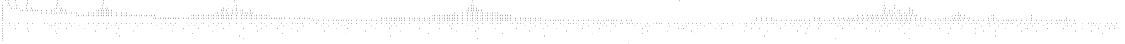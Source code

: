 digraph "DD" {
size = "7.5,10"
center = true;
edge [dir = none];
{ node [shape = plaintext];
  edge [style = invis];
  "CONST NODES" [style = invis];
" a0 " -> " a1 " -> " a2 " -> " a3 " -> " a4 " -> " a5 " -> " a6 " -> " a7 " -> " b0 " -> " b1 " -> " b2 " -> " b3 " -> " b4 " -> " b5 " -> " b6 " -> " b7 " -> "CONST NODES"; 
}
{ rank = same; node [shape = box]; edge [style = invis];
"  s0  " -> "  s1  " -> "  s2  " -> "  s3  " -> "  s4  " -> "  s5  " -> "  s6  " -> "  s7  " -> "  s8  "; }
{ rank = same; " a0 ";
"0x4b90" [label="a0"];
"0x4b82" [label="a0"];
"0x4e38" [label="a0"];
"0x5aef" [label="a0"];
"0x4c0c" [label="a0"];
"0x54f7" [label="a0"];
"0x5bee" [label="a0"];
"0x4bb6" [label="a0"];
"0x4cc2" [label="a0"];
}
{ rank = same; " a1 ";
"0x4c0b" [label="a1"];
"0x4bb3" [label="a1"];
"0x5aee" [label="a1"];
"0x4bb5" [label="a1"];
"0x54f6" [label="a1"];
"0x5a70" [label="a1"];
"0x4cc1" [label="a1"];
"0x5bed" [label="a1"];
"0x4cb3" [label="a1"];
"0x4c05" [label="a1"];
"0x4e19" [label="a1"];
"0x54b8" [label="a1"];
"0x4b85" [label="a1"];
"0x4b8f" [label="a1"];
"0x4e37" [label="a1"];
"0x5b6f" [label="a1"];
}
{ rank = same; " a2 ";
"0x54d7" [label="a2"];
"0x4bff" [label="a2"];
"0x4b95" [label="a2"];
"0x5bae" [label="a2"];
"0x4c0a" [label="a2"];
"0x4c04" [label="a2"];
"0x4e36" [label="a2"];
"0x4e28" [label="a2"];
"0x4bb0" [label="a2"];
"0x4bb2" [label="a2"];
"0x5aed" [label="a2"];
"0x4e01" [label="a2"];
"0x54f5" [label="a2"];
"0x4cc0" [label="a2"];
"0x4cb2" [label="a2"];
"0x5bec" [label="a2"];
"0x5a6f" [label="a2"];
"0x5b2e" [label="a2"];
"0x4ca7" [label="a2"];
"0x4e18" [label="a2"];
"0x5488" [label="a2"];
"0x4bb4" [label="a2"];
"0x4c08" [label="a2"];
"0x5b6e" [label="a2"];
"0x5aaf" [label="a2"];
"0x4cba" [label="a2"];
"0x5a10" [label="a2"];
"0x54b7" [label="a2"];
}
{ rank = same; " a3 ";
"0x4df1" [label="a3"];
"0x4cbf" [label="a3"];
"0x4c9f" [label="a3"];
"0x4e00" [label="a3"];
"0x5aec" [label="a3"];
"0x5b8e" [label="a3"];
"0x4bfe" [label="a3"];
"0x54f4" [label="a3"];
"0x54e6" [label="a3"];
"0x4e20" [label="a3"];
"0x4e2f" [label="a3"];
"0x5a3f" [label="a3"];
"0x549f" [label="a3"];
"0x5beb" [label="a3"];
"0x5a6e" [label="a3"];
"0x5b2d" [label="a3"];
"0x4ca6" [label="a3"];
"0x4e17" [label="a3"];
"0x5487" [label="a3"];
"0x4c09" [label="a3"];
"0x4cb9" [label="a3"];
"0x5b6d" [label="a3"];
"0x5aae" [label="a3"];
"0x4e0c" [label="a3"];
"0x4bfb" [label="a3"];
"0x54b6" [label="a3"];
"0x5a0f" [label="a3"];
"0x5ace" [label="a3"];
"0x4c07" [label="a3"];
"0x54c7" [label="a3"];
"0x4cbd" [label="a3"];
"0x54d6" [label="a3"];
"0x5bad" [label="a3"];
"0x4bbf" [label="a3"];
"0x4cb1" [label="a3"];
"0x4c01" [label="a3"];
"0x5bcd" [label="a3"];
"0x5b0e" [label="a3"];
"0x4c03" [label="a3"];
"0x5468" [label="a3"];
"0x4cb6" [label="a3"];
"0x59d0" [label="a3"];
"0x4e35" [label="a3"];
"0x4e27" [label="a3"];
"0x5b4e" [label="a3"];
"0x5a8f" [label="a3"];
"0x4c06" [label="a3"];
"0x4cac" [label="a3"];
}
{ rank = same; " a4 ";
"0x4df0" [label="a4"];
"0x5a0e" [label="a4"];
"0x4e1c" [label="a4"];
"0x5abe" [label="a4"];
"0x4e2b" [label="a4"];
"0x5acd" [label="a4"];
"0x54c6" [label="a4"];
"0x54d5" [label="a4"];
"0x4cae" [label="a4"];
"0x54aa" [label="a4"];
"0x5b9d" [label="a4"];
"0x5bac" [label="a4"];
"0x4cb7" [label="a4"];
"0x4cb0" [label="a4"];
"0x5454" [label="a4"];
"0x4c1d" [label="a4"];
"0x5bbd" [label="a4"];
"0x5afe" [label="a4"];
"0x5bcc" [label="a4"];
"0x5b0d" [label="a4"];
"0x4ca5" [label="a4"];
"0x5467" [label="a4"];
"0x54bf" [label="a4"];
"0x4e16" [label="a4"];
"0x54ce" [label="a4"];
"0x4cbb" [label="a4"];
"0x4e26" [label="a4"];
"0x59cf" [label="a4"];
"0x5b3e" [label="a4"];
"0x5a27" [label="a4"];
"0x5a7f" [label="a4"];
"0x5b4d" [label="a4"];
"0x5a8e" [label="a4"];
"0x4c9a" [label="a4"];
"0x4ca9" [label="a4"];
"0x4e0b" [label="a4"];
"0x4cbc" [label="a4"];
"0x59ef" [label="a4"];
"0x4cab" [label="a4"];
"0x5a56" [label="a4"];
"0x4dff" [label="a4"];
"0x4c9e" [label="a4"];
"0x59a8" [label="a4"];
"0x5b7e" [label="a4"];
"0x5aeb" [label="a4"];
"0x5b8d" [label="a4"];
"0x5add" [label="a4"];
"0x54f3" [label="a4"];
"0x54e5" [label="a4"];
"0x4e1f" [label="a4"];
"0x4e2e" [label="a4"];
"0x4e11" [label="a4"];
"0x5a3e" [label="a4"];
"0x4ca2" [label="a4"];
"0x4e34" [label="a4"];
"0x549e" [label="a4"];
"0x4de7" [label="a4"];
"0x4cb8" [label="a4"];
"0x5bea" [label="a4"];
"0x5bdc" [label="a4"];
"0x5b1d" [label="a4"];
"0x5a6d" [label="a4"];
"0x4e23" [label="a4"];
"0x5b2c" [label="a4"];
"0x4e32" [label="a4"];
"0x4e06" [label="a4"];
"0x4df8" [label="a4"];
"0x4cbe" [label="a4"];
"0x5493" [label="a4"];
"0x5477" [label="a4"];
"0x4cb4" [label="a4"];
"0x54de" [label="a4"];
"0x5486" [label="a4"];
"0x54ed" [label="a4"];
"0x5b5d" [label="a4"];
"0x5a9e" [label="a4"];
"0x5b6c" [label="a4"];
"0x5aad" [label="a4"];
"0x54b5" [label="a4"];
"0x4cb5" [label="a4"];
}
{ rank = same; " a5 ";
"0x4de1" [label="a5"];
"0x59a7" [label="a5"];
"0x5b7d" [label="a5"];
"0x5aea" [label="a5"];
"0x5b8c" [label="a5"];
"0x4e0e" [label="a5"];
"0x5adc" [label="a5"];
"0x54a9" [label="a5"];
"0x54e4" [label="a5"];
"0x5a4a" [label="a5"];
"0x4e31" [label="a5"];
"0x5b36" [label="a5"];
"0x5a77" [label="a5"];
"0x548d" [label="a5"];
"0x4e10" [label="a5"];
"0x5b45" [label="a5"];
"0x5a86" [label="a5"];
"0x5a3d" [label="a5"];
"0x4e1b" [label="a5"];
"0x4df4" [label="a5"];
"0x4e03" [label="a5"];
"0x54bb" [label="a5"];
"0x54ca" [label="a5"];
"0x5be9" [label="a5"];
"0x5bdb" [label="a5"];
"0x5b1c" [label="a5"];
"0x4e22" [label="a5"];
"0x5a6c" [label="a5"];
"0x5b2b" [label="a5"];
"0x4e05" [label="a5"];
"0x5448" [label="a5"];
"0x5a32" [label="a5"];
"0x54af" [label="a5"];
"0x5466" [label="a5"];
"0x4e2c" [label="a5"];
"0x5b76" [label="a5"];
"0x5b85" [label="a5"];
"0x5ad5" [label="a5"];
"0x5ae4" [label="a5"];
"0x5476" [label="a5"];
"0x54dd" [label="a5"];
"0x5485" [label="a5"];
"0x54ec" [label="a5"];
"0x4deb" [label="a5"];
"0x5a61" [label="a5"];
"0x4e24" [label="a5"];
"0x54a4" [label="a5"];
"0x5b5c" [label="a5"];
"0x5a9d" [label="a5"];
"0x4e30" [label="a5"];
"0x5b6b" [label="a5"];
"0x5aac" [label="a5"];
"0x4e2d" [label="a5"];
"0x54e1" [label="a5"];
"0x545d" [label="a5"];
"0x54f0" [label="a5"];
"0x4e1a" [label="a5"];
"0x5bd4" [label="a5"];
"0x5b15" [label="a5"];
"0x59fe" [label="a5"];
"0x4def" [label="a5"];
"0x5be3" [label="a5"];
"0x5abd" [label="a5"];
"0x5b24" [label="a5"];
"0x5a0d" [label="a5"];
"0x4dfe" [label="a5"];
"0x5acc" [label="a5"];
"0x54c5" [label="a5"];
"0x54d4" [label="a5"];
"0x54f2" [label="a5"];
"0x5b9c" [label="a5"];
"0x546f" [label="a5"];
"0x5bab" [label="a5"];
"0x547e" [label="a5"];
"0x4e2a" [label="a5"];
"0x4e21" [label="a5"];
"0x5453" [label="a5"];
"0x549d" [label="a5"];
"0x5b55" [label="a5"];
"0x5a96" [label="a5"];
"0x5bbc" [label="a5"];
"0x5afd" [label="a5"];
"0x5b64" [label="a5"];
"0x5bcb" [label="a5"];
"0x5aa5" [label="a5"];
"0x5b0c" [label="a5"];
"0x4de6" [label="a5"];
"0x59bb" [label="a5"];
"0x4e13" [label="a5"];
"0x4ce3" [label="a5"];
"0x5990" [label="a5"];
"0x54da" [label="a5"];
"0x54e9" [label="a5"];
"0x5ab6" [label="a5"];
"0x4df7" [label="a5"];
"0x5ac5" [label="a5"];
"0x54be" [label="a5"];
"0x5492" [label="a5"];
"0x4e15" [label="a5"];
"0x54cd" [label="a5"];
"0x4e1d" [label="a5"];
"0x4e08" [label="a5"];
"0x5b95" [label="a5"];
"0x5b3d" [label="a5"];
"0x5a7e" [label="a5"];
"0x59ce" [label="a5"];
"0x5ba4" [label="a5"];
"0x5a26" [label="a5"];
"0x5b4c" [label="a5"];
"0x5a8d" [label="a5"];
"0x4e33" [label="a5"];
"0x4dfb" [label="a5"];
"0x4e0a" [label="a5"];
"0x54c2" [label="a5"];
"0x54d1" [label="a5"];
"0x5bb5" [label="a5"];
"0x5af6" [label="a5"];
"0x59df" [label="a5"];
"0x54b4" [label="a5"];
"0x5bc4" [label="a5"];
"0x5b05" [label="a5"];
"0x59ee" [label="a5"];
"0x4e29" [label="a5"];
"0x5a55" [label="a5"];
"0x4e1e" [label="a5"];
"0x4e25" [label="a5"];
"0x5a1b" [label="a5"];
"0x5498" [label="a5"];
}
{ rank = same; " a6 ";
"0x59c4" [label="a6"];
"0x54c9" [label="a6"];
"0x54d0" [label="a6"];
"0x5b9b" [label="a6"];
"0x5a49" [label="a6"];
"0x549a" [label="a6"];
"0x5baa" [label="a6"];
"0x54bd" [label="a6"];
"0x54c3" [label="a6"];
"0x5bd7" [label="a6"];
"0x5b18" [label="a6"];
"0x5be6" [label="a6"];
"0x5b27" [label="a6"];
"0x5a3c" [label="a6"];
"0x549c" [label="a6"];
"0x54e8" [label="a6"];
"0x5b54" [label="a6"];
"0x5bbb" [label="a6"];
"0x5a95" [label="a6"];
"0x5afc" [label="a6"];
"0x5b63" [label="a6"];
"0x5aa4" [label="a6"];
"0x5bca" [label="a6"];
"0x5b0b" [label="a6"];
"0x5b72" [label="a6"];
"0x5a20" [label="a6"];
"0x54cb" [label="a6"];
"0x5b81" [label="a6"];
"0x54d2" [label="a6"];
"0x5ad1" [label="a6"];
"0x548f" [label="a6"];
"0x5ae0" [label="a6"];
"0x54ba" [label="a6"];
"0x5a6b" [label="a6"];
"0x54c4" [label="a6"];
"0x5ab5" [label="a6"];
"0x59f6" [label="a6"];
"0x5a31" [label="a6"];
"0x5a05" [label="a6"];
"0x5ac4" [label="a6"];
"0x5491" [label="a6"];
"0x5a4f" [label="a6"];
"0x4e79" [label="a6"];
"0x5982" [label="a6"];
"0x5b58" [label="a6"];
"0x5a99" [label="a6"];
"0x5a15" [label="a6"];
"0x54c0" [label="a6"];
"0x5b67" [label="a6"];
"0x5aa8" [label="a6"];
"0x5475" [label="a6"];
"0x5484" [label="a6"];
"0x5b94" [label="a6"];
"0x5b3c" [label="a6"];
"0x5ba3" [label="a6"];
"0x5a7d" [label="a6"];
"0x5b4b" [label="a6"];
"0x5a8c" [label="a6"];
"0x5a60" [label="a6"];
"0x54ea" [label="a6"];
"0x54b1" [label="a6"];
"0x5bd0" [label="a6"];
"0x5b11" [label="a6"];
"0x5ae9" [label="a6"];
"0x5ab9" [label="a6"];
"0x5bdf" [label="a6"];
"0x5b20" [label="a6"];
"0x5ac8" [label="a6"];
"0x5be8" [label="a6"];
"0x5a44" [label="a6"];
"0x5495" [label="a6"];
"0x54ee" [label="a6"];
"0x5bb4" [label="a6"];
"0x5af5" [label="a6"];
"0x54bc" [label="a6"];
"0x59de" [label="a6"];
"0x54b3" [label="a6"];
"0x5bc3" [label="a6"];
"0x5b04" [label="a6"];
"0x59ed" [label="a6"];
"0x54c1" [label="a6"];
"0x54c8" [label="a6"];
"0x54cf" [label="a6"];
"0x5a37" [label="a6"];
"0x5b32" [label="a6"];
"0x5b98" [label="a6"];
"0x5497" [label="a6"];
"0x5ba7" [label="a6"];
"0x54d8" [label="a6"];
"0x54a6" [label="a6"];
"0x5b7c" [label="a6"];
"0x59a6" [label="a6"];
"0x5b8b" [label="a6"];
"0x548a" [label="a6"];
"0x5adb" [label="a6"];
"0x5441" [label="a6"];
"0x5b51" [label="a6"];
"0x54a8" [label="a6"];
"0x5bb8" [label="a6"];
"0x5a92" [label="a6"];
"0x5a66" [label="a6"];
"0x5af9" [label="a6"];
"0x54dc" [label="a6"];
"0x5b60" [label="a6"];
"0x5aa1" [label="a6"];
"0x5bc7" [label="a6"];
"0x5b08" [label="a6"];
"0x54e2" [label="a6"];
"0x546e" [label="a6"];
"0x5a2c" [label="a6"];
"0x547d" [label="a6"];
"0x5b35" [label="a6"];
"0x548c" [label="a6"];
"0x5a76" [label="a6"];
"0x5b44" [label="a6"];
"0x5a85" [label="a6"];
"0x54ef" [label="a6"];
"0x5452" [label="a6"];
"0x5461" [label="a6"];
"0x5ab2" [label="a6"];
"0x599b" [label="a6"];
"0x5ac1" [label="a6"];
"0x5a5b" [label="a6"];
"0x54d9" [label="a6"];
"0x59d7" [label="a6"];
"0x54ac" [label="a6"];
"0x59e6" [label="a6"];
"0x59ba" [label="a6"];
"0x54e3" [label="a6"];
"0x5bda" [label="a6"];
"0x5b1b" [label="a6"];
"0x5472" [label="a6"];
"0x5b2a" [label="a6"];
"0x5b91" [label="a6"];
"0x5481" [label="a6"];
"0x598f" [label="a6"];
"0x5b39" [label="a6"];
"0x5ba0" [label="a6"];
"0x5a7a" [label="a6"];
"0x5b48" [label="a6"];
"0x5a89" [label="a6"];
"0x5447" [label="a6"];
"0x54ae" [label="a6"];
"0x54df" [label="a6"];
"0x5465" [label="a6"];
"0x5b75" [label="a6"];
"0x54cc" [label="a6"];
"0x5b84" [label="a6"];
"0x54d3" [label="a6"];
"0x5ad4" [label="a6"];
"0x5ae3" [label="a6"];
"0x54a1" [label="a6"];
"0x5bb1" [label="a6"];
"0x5af2" [label="a6"];
"0x5bc0" [label="a6"];
"0x5b01" [label="a6"];
"0x5458" [label="a6"];
"0x5a25" [label="a6"];
"0x59cd" [label="a6"];
"0x54f1" [label="a6"];
"0x54a3" [label="a6"];
"0x54db" [label="a6"];
"0x5b5b" [label="a6"];
"0x59b1" [label="a6"];
"0x5a9c" [label="a6"];
"0x54e0" [label="a6"];
"0x5b6a" [label="a6"];
"0x5aab" [label="a6"];
"0x5b79" [label="a6"];
"0x5b88" [label="a6"];
"0x5ad8" [label="a6"];
"0x5a54" [label="a6"];
"0x5ae7" [label="a6"];
"0x54e7" [label="a6"];
"0x544d" [label="a6"];
"0x545c" [label="a6"];
"0x5a1a" [label="a6"];
"0x5bd3" [label="a6"];
"0x5b14" [label="a6"];
"0x546b" [label="a6"];
"0x5abc" [label="a6"];
"0x59fd" [label="a6"];
"0x5be2" [label="a6"];
"0x5b23" [label="a6"];
"0x5a0c" [label="a6"];
"0x547a" [label="a6"];
"0x5acb" [label="a6"];
"0x5a73" [label="a6"];
"0x5b41" [label="a6"];
"0x5a82" [label="a6"];
"0x54b9" [label="a6"];
"0x54eb" [label="a6"];
}
{ rank = same; " a7 ";
"0x5a65" [label="a7"];
"0x5be0" [label="a7"];
"0x5ba8" [label="a7"];
"0x59b5" [label="a7"];
"0x5af4" [label="a7"];
"0x5a2b" [label="a7"];
"0x5b62" [label="a7"];
"0x59d3" [label="a7"];
"0x5b69" [label="a7"];
"0x5afa" [label="a7"];
"0x5b96" [label="a7"];
"0x5b3f" [label="a7"];
"0x59e2" [label="a7"];
"0x5ae2" [label="a7"];
"0x5a9f" [label="a7"];
"0x5b46" [label="a7"];
"0x5a58" [label="a7"];
"0x5b1f" [label="a7"];
"0x5a79" [label="a7"];
"0x5be5" [label="a7"];
"0x5aa6" [label="a7"];
"0x5bb2" [label="a7"];
"0x5ac3" [label="a7"];
"0x5b30" [label="a7"];
"0x5ac9" [label="a7"];
"0x5bd6" [label="a7"];
"0x5a91" [label="a7"];
"0x5b38" [label="a7"];
"0x5adf" [label="a7"];
"0x5a98" [label="a7"];
"0x5bbe" [label="a7"];
"0x5b1a" [label="a7"];
"0x5ab4" [label="a7"];
"0x5be4" [label="a7"];
"0x5bc1" [label="a7"];
"0x5a5a" [label="a7"];
"0x5bcf" [label="a7"];
"0x5b4f" [label="a7"];
"0x5ba5" [label="a7"];
"0x5abf" [label="a7"];
"0x5b56" [label="a7"];
"0x5af3" [label="a7"];
"0x59b9" [label="a7"];
"0x59c8" [label="a7"];
"0x5b78" [label="a7"];
"0x5b12" [label="a7"];
"0x5ab1" [label="a7"];
"0x5aff" [label="a7"];
"0x5576" [label="a7"];
"0x598e" [label="a7"];
"0x5bce" [label="a7"];
"0x59f5" [label="a7"];
"0x5b02" [label="a7"];
"0x5ad9" [label="a7"];
"0x5b71" [label="a7"];
"0x5a04" [label="a7"];
"0x5b86" [label="a7"];
"0x59ac" [label="a7"];
"0x5b89" [label="a7"];
"0x5b29" [label="a7"];
"0x5a22" [label="a7"];
"0x5b33" [label="a7"];
"0x5aca" [label="a7"];
"0x5a93" [label="a7"];
"0x5b3a" [label="a7"];
"0x5bd9" [label="a7"];
"0x5b17" [label="a7"];
"0x5981" [label="a7"];
"0x5a9a" [label="a7"];
"0x5b70" [label="a7"];
"0x5a7b" [label="a7"];
"0x5b21" [label="a7"];
"0x5ac0" [label="a7"];
"0x5ac6" [label="a7"];
"0x5bd5" [label="a7"];
"0x5a24" [label="a7"];
"0x5b5f" [label="a7"];
"0x5b0f" [label="a7"];
"0x59cc" [label="a7"];
"0x5b66" [label="a7"];
"0x5b93" [label="a7"];
"0x5ae8" [label="a7"];
"0x5b7b" [label="a7"];
"0x5a51" [label="a7"];
"0x5ad6" [label="a7"];
"0x59f9" [label="a7"];
"0x5a08" [label="a7"];
"0x59b0" [label="a7"];
"0x5b26" [label="a7"];
"0x5a17" [label="a7"];
"0x59bf" [label="a7"];
"0x5b77" [label="a7"];
"0x5ade" [label="a7"];
"0x59dd" [label="a7"];
"0x5ad2" [label="a7"];
"0x5b43" [label="a7"];
"0x59ec" [label="a7"];
"0x5b80" [label="a7"];
"0x5a53" [label="a7"];
"0x5a78" [label="a7"];
"0x5b1e" [label="a7"];
"0x5aa3" [label="a7"];
"0x5b4a" [label="a7"];
"0x5b83" [label="a7"];
"0x5ba2" [label="a7"];
"0x5abb" [label="a7"];
"0x5aaa" [label="a7"];
"0x5bc6" [label="a7"];
"0x5bd2" [label="a7"];
"0x5a19" [label="a7"];
"0x5bc9" [label="a7"];
"0x5ac7" [label="a7"];
"0x5b61" [label="a7"];
"0x5b90" [label="a7"];
"0x5b68" [label="a7"];
"0x5bd8" [label="a7"];
"0x5ab0" [label="a7"];
"0x5a46" [label="a7"];
"0x5a74" [label="a7"];
"0x5b19" [label="a7"];
"0x59a5" [label="a7"];
"0x5b53" [label="a7"];
"0x5b07" [label="a7"];
"0x5a83" [label="a7"];
"0x5b74" [label="a7"];
"0x5b5a" [label="a7"];
"0x5b0a" [label="a7"];
"0x5b2f" [label="a7"];
"0x59c3" [label="a7"];
"0x5a90" [label="a7"];
"0x5b37" [label="a7"];
"0x5b7a" [label="a7"];
"0x5a39" [label="a7"];
"0x597a" [label="a7"];
"0x5a97" [label="a7"];
"0x5a48" [label="a7"];
"0x5ab8" [label="a7"];
"0x5b9f" [label="a7"];
"0x5bd1" [label="a7"];
"0x5b28" [label="a7"];
"0x5a1d" [label="a7"];
"0x5a3b" [label="a7"];
"0x5ae6" [label="a7"];
"0x5b16" [label="a7"];
"0x5b9a" [label="a7"];
"0x5ad3" [label="a7"];
"0x5be7" [label="a7"];
"0x59f2" [label="a7"];
"0x599a" [label="a7"];
"0x5bde" [label="a7"];
"0x5a01" [label="a7"];
"0x5a68" [label="a7"];
"0x5b73" [label="a7"];
"0x5a84" [label="a7"];
"0x5a1f" [label="a7"];
"0x5a8a" [label="a7"];
"0x5bb7" [label="a7"];
"0x5a2e" [label="a7"];
"0x5b92" [label="a7"];
"0x59d6" [label="a7"];
"0x5ad0" [label="a7"];
"0x5b40" [label="a7"];
"0x59e5" [label="a7"];
"0x5b7f" [label="a7"];
"0x5a4c" [label="a7"];
"0x5a75" [label="a7"];
"0x5bdd" [label="a7"];
"0x5aa0" [label="a7"];
"0x5b47" [label="a7"];
"0x5b82" [label="a7"];
"0x5bb0" [label="a7"];
"0x5aa7" [label="a7"];
"0x5bc5" [label="a7"];
"0x5a6a" [label="a7"];
"0x5b25" [label="a7"];
"0x5a80" [label="a7"];
"0x5a12" [label="a7"];
"0x5bc8" [label="a7"];
"0x5ba9" [label="a7"];
"0x5b5e" [label="a7"];
"0x5b65" [label="a7"];
"0x5af8" [label="a7"];
"0x5a30" [label="a7"];
"0x5a72" [label="a7"];
"0x5b97" [label="a7"];
"0x5a4e" [label="a7"];
"0x5baf" [label="a7"];
"0x5a5d" [label="a7"];
"0x5aba" [label="a7"];
"0x5ba1" [label="a7"];
"0x5b50" [label="a7"];
"0x5af1" [label="a7"];
"0x5b06" [label="a7"];
"0x5a14" [label="a7"];
"0x5b57" [label="a7"];
"0x5b09" [label="a7"];
"0x5b8f" [label="a7"];
"0x5a8b" [label="a7"];
"0x59da" [label="a7"];
"0x5bba" [label="a7"];
"0x5a41" [label="a7"];
"0x5b42" [label="a7"];
"0x59e9" [label="a7"];
"0x5578" [label="a7"];
"0x5af0" [label="a7"];
"0x5aa2" [label="a7"];
"0x5b49" [label="a7"];
"0x5a5f" [label="a7"];
"0x59a0" [label="a7"];
"0x5aa9" [label="a7"];
"0x5ba6" [label="a7"];
"0x5a81" [label="a7"];
"0x5a87" [label="a7"];
"0x5bb6" [label="a7"];
"0x5b34" [label="a7"];
"0x5a34" [label="a7"];
"0x5ae5" [label="a7"];
"0x5b13" [label="a7"];
"0x5a94" [label="a7"];
"0x5b3b" [label="a7"];
"0x5afb" [label="a7"];
"0x5a43" [label="a7"];
"0x5ae1" [label="a7"];
"0x5a9b" [label="a7"];
"0x5bbf" [label="a7"];
"0x5b9e" [label="a7"];
"0x5ab7" [label="a7"];
"0x5bc2" [label="a7"];
"0x5ada" [label="a7"];
"0x5b52" [label="a7"];
"0x5b59" [label="a7"];
"0x5be1" [label="a7"];
"0x5af7" [label="a7"];
"0x5a36" [label="a7"];
"0x5acf" [label="a7"];
"0x5ab3" [label="a7"];
"0x5b99" [label="a7"];
"0x5b00" [label="a7"];
"0x5995" [label="a7"];
"0x59fc" [label="a7"];
"0x5b03" [label="a7"];
"0x5a63" [label="a7"];
"0x5b22" [label="a7"];
"0x5a7c" [label="a7"];
"0x5a0b" [label="a7"];
"0x5b87" [label="a7"];
"0x5ac2" [label="a7"];
"0x5bb3" [label="a7"];
"0x5b8a" [label="a7"];
"0x5a88" [label="a7"];
"0x5a29" [label="a7"];
"0x5b10" [label="a7"];
"0x5bb9" [label="a7"];
"0x5a71" [label="a7"];
"0x5988" [label="a7"];
"0x5ad7" [label="a7"];
}
{ rank = same; " b0 ";
"0x5a4b" [label="b0"];
"0x56ac" [label="b0"];
"0x59b8" [label="b0"];
"0x54b0" [label="b0"];
"0x54a0" [label="b0"];
"0x56cc" [label="b0"];
"0x5460" [label="b0"];
"0x5a1e" [label="b0"];
"0x56c0" [label="b0"];
"0x55d1" [label="b0"];
"0x5490" [label="b0"];
"0x5451" [label="b0"];
"0x58c6" [label="b0"];
"0x5677" [label="b0"];
"0x5499" [label="b0"];
"0x55b5" [label="b0"];
"0x4de0" [label="b0"];
"0x5471" [label="b0"];
"0x585d" [label="b0"];
"0x59e8" [label="b0"];
"0x58a6" [label="b0"];
"0x57a8" [label="b0"];
"0x58ad" [label="b0"];
"0x5690" [label="b0"];
"0x58da" [label="b0"];
"0x564d" [label="b0"];
"0x5601" [label="b0"];
"0x4e04" [label="b0"];
"0x5a5c" [label="b0"];
"0x598d" [label="b0"];
"0x57d9" [label="b0"];
"0x4de5" [label="b0"];
"0x5610" [label="b0"];
"0x58b7" [label="b0"];
"0x59f8" [label="b0"];
"0x5a67" [label="b0"];
"0x56ee" [label="b0"];
"0x5686" [label="b0"];
"0x5624" [label="b0"];
"0x5640" [label="b0"];
"0x5a07" [label="b0"];
"0x57e8" [label="b0"];
"0x5a57" [label="b0"];
"0x5586" [label="b0"];
"0x548b" [label="b0"];
"0x59cb" [label="b0"];
"0x58cd" [label="b0"];
"0x56bd" [label="b0"];
"0x5446" [label="b0"];
"0x5699" [label="b0"];
"0x4df6" [label="b0"];
"0x5827" [label="b0"];
"0x549b" [label="b0"];
"0x56a0" [label="b0"];
"0x4c99" [label="b0"];
"0x59af" [label="b0"];
"0x58b4" [label="b0"];
"0x579d" [label="b0"];
"0x5979" [label="b0"];
"0x55c8" [label="b0"];
"0x54ad" [label="b0"];
"0x58e5" [label="b0"];
"0x57bc" [label="b0"];
"0x5a21" [label="b0"];
"0x59fb" [label="b0"];
"0x5619" [label="b0"];
"0x5494" [label="b0"];
"0x4bb1" [label="b0"];
"0x58c3" [label="b0"];
"0x5635" [label="b0"];
"0x5a0a" [label="b0"];
"0x5a47" [label="b0"];
"0x5681" [label="b0"];
"0x581c" [label="b0"];
"0x566f" [label="b0"];
"0x59d2" [label="b0"];
"0x568d" [label="b0"];
"0x5887" [label="b0"];
"0x58e2" [label="b0"];
"0x5653" [label="b0"];
"0x5440" [label="b0"];
"0x5994" [label="b0"];
"0x5791" [label="b0"];
"0x59e1" [label="b0"];
"0x5856" [label="b0"];
"0x5878" [label="b0"];
"0x5a42" [label="b0"];
"0x58a3" [label="b0"];
"0x59c2" [label="b0"];
"0x58aa" [label="b0"];
"0x56d8" [label="b0"];
"0x5a1c" [label="b0"];
"0x55fa" [label="b0"];
"0x548e" [label="b0"];
"0x4caf" [label="b0"];
"0x5a69" [label="b0"];
"0x58ca" [label="b0"];
"0x5496" [label="b0"];
"0x58be" [label="b0"];
"0x57cf" [label="b0"];
"0x5609" [label="b0"];
"0x5a64" [label="b0"];
"0x59f1" [label="b0"];
"0x5875" [label="b0"];
"0x567e" [label="b0"];
"0x5664" [label="b0"];
"0x5987" [label="b0"];
"0x5a00" [label="b0"];
"0x57b3" [label="b0"];
"0x5a16" [label="b0"];
"0x4dee" [label="b0"];
"0x5648" [label="b0"];
"0x56d5" [label="b0"];
"0x4e12" [label="b0"];
"0x5696" [label="b0"];
"0x4e02" [label="b0"];
"0x56eb" [label="b0"];
"0x5a2d" [label="b0"];
"0x584b" [label="b0"];
"0x588e" [label="b0"];
"0x569d" [label="b0"];
"0x4c02" [label="b0"];
"0x57ff" [label="b0"];
"0x563b" [label="b0"];
"0x580e" [label="b0"];
"0x59f4" [label="b0"];
"0x5884" [label="b0"];
"0x5822" [label="b0"];
"0x583e" [label="b0"];
"0x5a03" [label="b0"];
"0x58bb" [label="b0"];
"0x55e2" [label="b0"];
"0x59c7" [label="b0"];
"0x5897" [label="b0"];
"0x54ab" [label="b0"];
"0x4bfd" [label="b0"];
"0x5a52" [label="b0"];
"0x589e" [label="b0"];
"0x59d9" [label="b0"];
"0x55f1" [label="b0"];
"0x59ab" [label="b0"];
"0x4df3" [label="b0"];
"0x5a45" [label="b0"];
"0x57c6" [label="b0"];
"0x5630" [label="b0"];
"0x54b2" [label="b0"];
"0x4b8e" [label="b0"];
"0x5a2f" [label="b0"];
"0x54a7" [label="b0"];
"0x5817" [label="b0"];
"0x5480" [label="b0"];
"0x5a38" [label="b0"];
"0x4ca1" [label="b0"];
"0x5833" [label="b0"];
"0x56df" [label="b0"];
"0x566a" [label="b0"];
"0x5a40" [label="b0"];
"0x4e0f" [label="b0"];
"0x5a18" [label="b0"];
"0x587f" [label="b0"];
"0x586d" [label="b0"];
"0x5a28" [label="b0"];
"0x4b78" [label="b0"];
"0x588b" [label="b0"];
"0x4bfa" [label="b0"];
"0x5a62" [label="b0"];
"0x59dc" [label="b0"];
"0x5851" [label="b0"];
"0x5464" [label="b0"];
"0x5a4d" [label="b0"];
"0x5474" [label="b0"];
"0x5a13" [label="b0"];
"0x59eb" [label="b0"];
"0x5980" [label="b0"];
"0x56c8" [label="b0"];
"0x5483" [label="b0"];
"0x4e14" [label="b0"];
"0x599f" [label="b0"];
"0x4ca4" [label="b0"];
"0x58d6" [label="b0"];
"0x57f8" [label="b0"];
"0x5457" [label="b0"];
"0x59be" [label="b0"];
"0x54a2" [label="b0"];
"0x565f" [label="b0"];
"0x5a3a" [label="b0"];
"0x5807" [label="b0"];
"0x56a8" [label="b0"];
"0x56af" [label="b0"];
"0x55aa" [label="b0"];
"0x587c" [label="b0"];
"0x5862" [label="b0"];
"0x56dc" [label="b0"];
"0x4baf" [label="b0"];
"0x55db" [label="b0"];
"0x5846" [label="b0"];
"0x5a2a" [label="b0"];
"0x56b9" [label="b0"];
"0x4e07" [label="b0"];
"0x58d3" [label="b0"];
"0x4dea" [label="b0"];
"0x5784" [label="b0"];
"0x5a33" [label="b0"];
"0x5894" [label="b0"];
"0x58e9" [label="b0"];
"0x589b" [label="b0"];
"0x4cad" [label="b0"];
"0x55ea" [label="b0"];
"0x5a5e" [label="b0"];
"0x4ca8" [label="b0"];
"0x4dfa" [label="b0"];
"0x5839" [label="b0"];
"0x546a" [label="b0"];
"0x56cf" [label="b0"];
"0x5629" [label="b0"];
"0x5479" [label="b0"];
"0x56b6" [label="b0"];
"0x545b" [label="b0"];
"0x559f" [label="b0"];
"0x544c" [label="b0"];
"0x5a50" [label="b0"];
"0x59b4" [label="b0"];
"0x57e0" [label="b0"];
"0x59a4" [label="b0"];
"0x56e7" [label="b0"];
"0x55be" [label="b0"];
"0x5a59" [label="b0"];
"0x56c5" [label="b0"];
"0x5a23" [label="b0"];
"0x59d5" [label="b0"];
"0x57ef" [label="b0"];
"0x4c00" [label="b0"];
"0x4e09" [label="b0"];
"0x54a5" [label="b0"];
"0x4dfd" [label="b0"];
"0x58ec" [label="b0"];
"0x5a35" [label="b0"];
"0x582e" [label="b0"];
"0x561e" [label="b0"];
"0x546d" [label="b0"];
"0x59e4" [label="b0"];
"0x5a11" [label="b0"];
"0x4e0d" [label="b0"];
"0x4caa" [label="b0"];
"0x56e4" [label="b0"];
"0x5689" [label="b0"];
"0x547c" [label="b0"];
"0x5489" [label="b0"];
"0x58dd" [label="b0"];
"0x5868" [label="b0"];
"0x4c9d" [label="b0"];
"0x5593" [label="b0"];
"0x5658" [label="b0"];
"0x567a" [label="b0"];
"0x56a5" [label="b0"];
"0x5999" [label="b0"];
}
{ rank = same; " b1 ";
"0x59ff" [label="b1"];
"0x55d0" [label="b1"];
"0x5450" [label="b1"];
"0x55b4" [label="b1"];
"0x4ddf" [label="b1"];
"0x57a7" [label="b1"];
"0x585c" [label="b1"];
"0x5600" [label="b1"];
"0x598c" [label="b1"];
"0x59db" [label="b1"];
"0x5826" [label="b1"];
"0x57d8" [label="b1"];
"0x4de4" [label="b1"];
"0x560f" [label="b1"];
"0x564c" [label="b1"];
"0x5838" [label="b1"];
"0x4bae" [label="b1"];
"0x57e7" [label="b1"];
"0x5585" [label="b1"];
"0x59ca" [label="b1"];
"0x5445" [label="b1"];
"0x59d4" [label="b1"];
"0x547b" [label="b1"];
"0x4c98" [label="b1"];
"0x59ae" [label="b1"];
"0x579c" [label="b1"];
"0x5647" [label="b1"];
"0x5978" [label="b1"];
"0x55c7" [label="b1"];
"0x57bb" [label="b1"];
"0x5821" [label="b1"];
"0x5669" [label="b1"];
"0x5a09" [label="b1"];
"0x5a02" [label="b1"];
"0x4ca0" [label="b1"];
"0x543f" [label="b1"];
"0x5993" [label="b1"];
"0x5790" [label="b1"];
"0x59c1" [label="b1"];
"0x55f9" [label="b1"];
"0x5608" [label="b1"];
"0x4ca3" [label="b1"];
"0x57ce" [label="b1"];
"0x59ea" [label="b1"];
"0x5657" [label="b1"];
"0x5986" [label="b1"];
"0x57b2" [label="b1"];
"0x4ded" [label="b1"];
"0x59d1" [label="b1"];
"0x5634" [label="b1"];
"0x57fe" [label="b1"];
"0x5469" [label="b1"];
"0x547f" [label="b1"];
"0x580d" [label="b1"];
"0x4bfc" [label="b1"];
"0x59f7" [label="b1"];
"0x584a" [label="b1"];
"0x561d" [label="b1"];
"0x5a06" [label="b1"];
"0x59f0" [label="b1"];
"0x55e1" [label="b1"];
"0x59c6" [label="b1"];
"0x59e3" [label="b1"];
"0x5473" [label="b1"];
"0x5652" [label="b1"];
"0x5482" [label="b1"];
"0x5618" [label="b1"];
"0x55f0" [label="b1"];
"0x59aa" [label="b1"];
"0x5845" [label="b1"];
"0x57c5" [label="b1"];
"0x563f" [label="b1"];
"0x5867" [label="b1"];
"0x4df5" [label="b1"];
"0x562f" [label="b1"];
"0x4bf9" [label="b1"];
"0x546c" [label="b1"];
"0x5463" [label="b1"];
"0x4b79" [label="b1"];
"0x5663" [label="b1"];
"0x597f" [label="b1"];
"0x59fa" [label="b1"];
"0x4dfc" [label="b1"];
"0x599e" [label="b1"];
"0x57f7" [label="b1"];
"0x5456" [label="b1"];
"0x59bd" [label="b1"];
"0x59e7" [label="b1"];
"0x586c" [label="b1"];
"0x5806" [label="b1"];
"0x55a9" [label="b1"];
"0x5855" [label="b1"];
"0x565e" [label="b1"];
"0x59f3" [label="b1"];
"0x5628" [label="b1"];
"0x55da" [label="b1"];
"0x4de9" [label="b1"];
"0x5783" [label="b1"];
"0x563a" [label="b1"];
"0x5832" [label="b1"];
"0x55e9" [label="b1"];
"0x581b" [label="b1"];
"0x59e0" [label="b1"];
"0x545a" [label="b1"];
"0x559e" [label="b1"];
"0x5470" [label="b1"];
"0x544b" [label="b1"];
"0x59b3" [label="b1"];
"0x57df" [label="b1"];
"0x59a3" [label="b1"];
"0x55bd" [label="b1"];
"0x5850" [label="b1"];
"0x5816" [label="b1"];
"0x5623" [label="b1"];
"0x57ee" [label="b1"];
"0x59d8" [label="b1"];
"0x4df9" [label="b1"];
"0x4df2" [label="b1"];
"0x583d" [label="b1"];
"0x566e" [label="b1"];
"0x4c9c" [label="b1"];
"0x5478" [label="b1"];
"0x5592" [label="b1"];
"0x582d" [label="b1"];
"0x5998" [label="b1"];
"0x59b7" [label="b1"];
"0x5861" [label="b1"];
"0x545f" [label="b1"];
}
{ rank = same; " b2 ";
"0x57a6" [label="b2"];
"0x598b" [label="b2"];
"0x4de3" [label="b2"];
"0x5607" [label="b2"];
"0x5459" [label="b2"];
"0x5584" [label="b2"];
"0x5444" [label="b2"];
"0x4c97" [label="b2"];
"0x59c9" [label="b2"];
"0x59c0" [label="b2"];
"0x579b" [label="b2"];
"0x5977" [label="b2"];
"0x55c6" [label="b2"];
"0x57ba" [label="b2"];
"0x55ef" [label="b2"];
"0x543e" [label="b2"];
"0x5992" [label="b2"];
"0x578f" [label="b2"];
"0x57de" [label="b2"];
"0x57cd" [label="b2"];
"0x57d7" [label="b2"];
"0x55e8" [label="b2"];
"0x5985" [label="b2"];
"0x59b2" [label="b2"];
"0x57b1" [label="b2"];
"0x4de8" [label="b2"];
"0x59bc" [label="b2"];
"0x5805" [label="b2"];
"0x5462" [label="b2"];
"0x55ff" [label="b2"];
"0x57c4" [label="b2"];
"0x59b6" [label="b2"];
"0x580c" [label="b2"];
"0x57ed" [label="b2"];
"0x55f8" [label="b2"];
"0x59ad" [label="b2"];
"0x597e" [label="b2"];
"0x4dec" [label="b2"];
"0x599d" [label="b2"];
"0x4b7a" [label="b2"];
"0x4bf8" [label="b2"];
"0x57e6" [label="b2"];
"0x55a8" [label="b2"];
"0x5782" [label="b2"];
"0x560e" [label="b2"];
"0x559d" [label="b2"];
"0x544a" [label="b2"];
"0x59a2" [label="b2"];
"0x55bc" [label="b2"];
"0x4c9b" [label="b2"];
"0x57fd" [label="b2"];
"0x59a9" [label="b2"];
"0x545e" [label="b2"];
"0x5455" [label="b2"];
"0x59c5" [label="b2"];
"0x57f6" [label="b2"];
"0x5591" [label="b2"];
"0x55e0" [label="b2"];
"0x5997" [label="b2"];
"0x55cf" [label="b2"];
"0x544f" [label="b2"];
"0x55d9" [label="b2"];
"0x55b3" [label="b2"];
"0x4dde" [label="b2"];
}
{ rank = same; " b3 ";
"0x598a" [label="b3"];
"0x5583" [label="b3"];
"0x5443" [label="b3"];
"0x5996" [label="b3"];
"0x59a1" [label="b3"];
"0x579a" [label="b3"];
"0x5976" [label="b3"];
"0x4c96" [label="b3"];
"0x543d" [label="b3"];
"0x578e" [label="b3"];
"0x5984" [label="b3"];
"0x57c3" [label="b3"];
"0x599c" [label="b3"];
"0x5991" [label="b3"];
"0x5449" [label="b3"];
"0x55bb" [label="b3"];
"0x544e" [label="b3"];
"0x55b2" [label="b3"];
"0x57cc" [label="b3"];
"0x597d" [label="b3"];
"0x4de2" [label="b3"];
"0x4b7b" [label="b3"];
"0x55a7" [label="b3"];
"0x55ce" [label="b3"];
"0x5781" [label="b3"];
"0x57b9" [label="b3"];
"0x559c" [label="b3"];
"0x57b0" [label="b3"];
"0x5590" [label="b3"];
"0x4ddd" [label="b3"];
"0x55c5" [label="b3"];
"0x57a5" [label="b3"];
}
{ rank = same; " b4 ";
"0x5582" [label="b4"];
"0x5989" [label="b4"];
"0x5975" [label="b4"];
"0x543c" [label="b4"];
"0x578d" [label="b4"];
"0x5799" [label="b4"];
"0x57a4" [label="b4"];
"0x597c" [label="b4"];
"0x55a6" [label="b4"];
"0x4b7c" [label="b4"];
"0x5780" [label="b4"];
"0x4ddc" [label="b4"];
"0x5983" [label="b4"];
"0x558f" [label="b4"];
"0x559b" [label="b4"];
"0x5442" [label="b4"];
}
{ rank = same; " b5 ";
"0x597b" [label="b5"];
"0x5974" [label="b5"];
"0x543b" [label="b5"];
"0x578c" [label="b5"];
"0x558e" [label="b5"];
"0x577f" [label="b5"];
"0x4b7d" [label="b5"];
"0x5581" [label="b5"];
}
{ rank = same; " b6 ";
"0x5580" [label="b6"];
"0x577e" [label="b6"];
"0x4b7e" [label="b6"];
"0x5973" [label="b6"];
}
{ rank = same; " b7 ";
"0x4b7f" [label="b7"];
}
{ rank = same; "CONST NODES";
{ node [shape = box]; "0x4b6c";
}
}
"  s0  " -> "0x4b82" [style = dotted];
"  s1  " -> "0x4b90" [style = solid];
"  s2  " -> "0x4bb6" [style = solid];
"  s3  " -> "0x4c0c" [style = solid];
"  s4  " -> "0x4cc2" [style = solid];
"  s5  " -> "0x4e38" [style = solid];
"  s6  " -> "0x54f7" [style = solid];
"  s7  " -> "0x5aef" [style = solid];
"  s8  " -> "0x5bee" [style = solid];
"0x4b90" -> "0x4b8f";
"0x4b90" -> "0x4b85" [style = dotted];
"0x4b82" -> "0x4b78";
"0x4b82" -> "0x4b78" [style = dotted];
"0x4e38" -> "0x4e19";
"0x4e38" -> "0x4e37" [style = dashed];
"0x5aef" -> "0x5a70";
"0x5aef" -> "0x5aee" [style = dashed];
"0x4c0c" -> "0x4c05";
"0x4c0c" -> "0x4c0b" [style = dashed];
"0x54f7" -> "0x54b8";
"0x54f7" -> "0x54f6" [style = dashed];
"0x5bee" -> "0x5b6f";
"0x5bee" -> "0x5bed" [style = dashed];
"0x4bb6" -> "0x4bb3";
"0x4bb6" -> "0x4bb5" [style = dashed];
"0x4cc2" -> "0x4cb3";
"0x4cc2" -> "0x4cc1" [style = dashed];
"0x4c0b" -> "0x4c08";
"0x4c0b" -> "0x4c0a" [style = dashed];
"0x4bb3" -> "0x4bb0";
"0x4bb3" -> "0x4bb2" [style = dashed];
"0x5aee" -> "0x5aaf";
"0x5aee" -> "0x5aed" [style = dashed];
"0x4bb5" -> "0x4bb4";
"0x4bb5" -> "0x4b95" [style = dotted];
"0x54f6" -> "0x54d7";
"0x54f6" -> "0x54f5" [style = dashed];
"0x5a70" -> "0x5a10";
"0x5a70" -> "0x5a6f" [style = dashed];
"0x4cc1" -> "0x4cba";
"0x4cc1" -> "0x4cc0" [style = dashed];
"0x5bed" -> "0x5bae";
"0x5bed" -> "0x5bec" [style = dashed];
"0x4cb3" -> "0x4ca7";
"0x4cb3" -> "0x4cb2" [style = dashed];
"0x4c05" -> "0x4bff";
"0x4c05" -> "0x4c04" [style = dashed];
"0x4e19" -> "0x4e01";
"0x4e19" -> "0x4e18" [style = dashed];
"0x54b8" -> "0x5488";
"0x54b8" -> "0x54b7" [style = dashed];
"0x4b85" -> "0x4b79";
"0x4b85" -> "0x4b79" [style = dotted];
"0x4b8f" -> "0x4b8e";
"0x4b8f" -> "0x4b8e" [style = dotted];
"0x4e37" -> "0x4e28";
"0x4e37" -> "0x4e36" [style = dashed];
"0x5b6f" -> "0x5b2e";
"0x5b6f" -> "0x5b6e" [style = dashed];
"0x54d7" -> "0x54c7";
"0x54d7" -> "0x54d6" [style = dashed];
"0x4bff" -> "0x4bfb";
"0x4bff" -> "0x4bfe" [style = dashed];
"0x4b95" -> "0x4b7a";
"0x4b95" -> "0x4b7a" [style = dotted];
"0x5bae" -> "0x5b8e";
"0x5bae" -> "0x5bad" [style = dashed];
"0x4c0a" -> "0x4c09";
"0x4c0a" -> "0x4bbf" [style = dotted];
"0x4c04" -> "0x4c01";
"0x4c04" -> "0x4c03" [style = dashed];
"0x4e36" -> "0x4e2f";
"0x4e36" -> "0x4e35" [style = dashed];
"0x4e28" -> "0x4e20";
"0x4e28" -> "0x4e27" [style = dashed];
"0x4bb0" -> "0x4baf";
"0x4bb0" -> "0x4baf" [style = dotted];
"0x4bb2" -> "0x4bb1";
"0x4bb2" -> "0x4bb1" [style = dotted];
"0x5aed" -> "0x5ace";
"0x5aed" -> "0x5aec" [style = dashed];
"0x4e01" -> "0x4df1";
"0x4e01" -> "0x4e00" [style = dashed];
"0x54f5" -> "0x54e6";
"0x54f5" -> "0x54f4" [style = dashed];
"0x4cc0" -> "0x4cbd";
"0x4cc0" -> "0x4cbf" [style = dashed];
"0x4cb2" -> "0x4cac";
"0x4cb2" -> "0x4cb1" [style = dashed];
"0x5bec" -> "0x5bcd";
"0x5bec" -> "0x5beb" [style = dashed];
"0x5a6f" -> "0x5a3f";
"0x5a6f" -> "0x5a6e" [style = dashed];
"0x5b2e" -> "0x5b0e";
"0x5b2e" -> "0x5b2d" [style = dashed];
"0x4ca7" -> "0x4c9f";
"0x4ca7" -> "0x4ca6" [style = dashed];
"0x4e18" -> "0x4e0c";
"0x4e18" -> "0x4e17" [style = dashed];
"0x5488" -> "0x5468";
"0x5488" -> "0x5487" [style = dashed];
"0x4bb4" -> "0x4bae";
"0x4bb4" -> "0x4bae" [style = dotted];
"0x4c08" -> "0x4c06";
"0x4c08" -> "0x4c07" [style = dashed];
"0x5b6e" -> "0x5b4e";
"0x5b6e" -> "0x5b6d" [style = dashed];
"0x5aaf" -> "0x5a8f";
"0x5aaf" -> "0x5aae" [style = dashed];
"0x4cba" -> "0x4cb6";
"0x4cba" -> "0x4cb9" [style = dashed];
"0x5a10" -> "0x59d0";
"0x5a10" -> "0x5a0f" [style = dashed];
"0x54b7" -> "0x549f";
"0x54b7" -> "0x54b6" [style = dashed];
"0x4df1" -> "0x4de7";
"0x4df1" -> "0x4df0" [style = dashed];
"0x4cbf" -> "0x4cbe";
"0x4cbf" -> "0x4c1d" [style = dotted];
"0x4c9f" -> "0x4c9a";
"0x4c9f" -> "0x4c9e" [style = dashed];
"0x4e00" -> "0x4df8";
"0x4e00" -> "0x4dff" [style = dashed];
"0x5aec" -> "0x5add";
"0x5aec" -> "0x5aeb" [style = dashed];
"0x5b8e" -> "0x5b7e";
"0x5b8e" -> "0x5b8d" [style = dashed];
"0x4bfe" -> "0x4bfd";
"0x4bfe" -> "0x4bfd" [style = dotted];
"0x54f4" -> "0x54ed";
"0x54f4" -> "0x54f3" [style = dashed];
"0x54e6" -> "0x54de";
"0x54e6" -> "0x54e5" [style = dashed];
"0x4e20" -> "0x4e1c";
"0x4e20" -> "0x4e1f" [style = dashed];
"0x4e2f" -> "0x4e2b";
"0x4e2f" -> "0x4e2e" [style = dashed];
"0x5a3f" -> "0x5a27";
"0x5a3f" -> "0x5a3e" [style = dashed];
"0x549f" -> "0x5493";
"0x549f" -> "0x549e" [style = dashed];
"0x5beb" -> "0x5bdc";
"0x5beb" -> "0x5bea" [style = dashed];
"0x5a6e" -> "0x5a56";
"0x5a6e" -> "0x5a6d" [style = dashed];
"0x5b2d" -> "0x5b1d";
"0x5b2d" -> "0x5b2c" [style = dashed];
"0x4ca6" -> "0x4ca2";
"0x4ca6" -> "0x4ca5" [style = dashed];
"0x4e17" -> "0x4e11";
"0x4e17" -> "0x4e16" [style = dashed];
"0x5487" -> "0x5477";
"0x5487" -> "0x5486" [style = dashed];
"0x4c09" -> "0x4bf8";
"0x4c09" -> "0x4bf8" [style = dotted];
"0x4cb9" -> "0x4cb7";
"0x4cb9" -> "0x4cb8" [style = dashed];
"0x5b6d" -> "0x5b5d";
"0x5b6d" -> "0x5b6c" [style = dashed];
"0x5aae" -> "0x5a9e";
"0x5aae" -> "0x5aad" [style = dashed];
"0x4e0c" -> "0x4e06";
"0x4e0c" -> "0x4e0b" [style = dashed];
"0x4bfb" -> "0x4bfa";
"0x4bfb" -> "0x4bfa" [style = dotted];
"0x54b6" -> "0x54aa";
"0x54b6" -> "0x54b5" [style = dashed];
"0x5a0f" -> "0x59ef";
"0x5a0f" -> "0x5a0e" [style = dashed];
"0x5ace" -> "0x5abe";
"0x5ace" -> "0x5acd" [style = dashed];
"0x4c07" -> "0x4bfc";
"0x4c07" -> "0x4bfc" [style = dotted];
"0x54c7" -> "0x54bf";
"0x54c7" -> "0x54c6" [style = dashed];
"0x4cbd" -> "0x4cbb";
"0x4cbd" -> "0x4cbc" [style = dashed];
"0x54d6" -> "0x54ce";
"0x54d6" -> "0x54d5" [style = dashed];
"0x5bad" -> "0x5b9d";
"0x5bad" -> "0x5bac" [style = dashed];
"0x4bbf" -> "0x4b7b";
"0x4bbf" -> "0x4b7b" [style = dotted];
"0x4cb1" -> "0x4cae";
"0x4cb1" -> "0x4cb0" [style = dashed];
"0x4c01" -> "0x4c00";
"0x4c01" -> "0x4c00" [style = dotted];
"0x5bcd" -> "0x5bbd";
"0x5bcd" -> "0x5bcc" [style = dashed];
"0x5b0e" -> "0x5afe";
"0x5b0e" -> "0x5b0d" [style = dashed];
"0x4c03" -> "0x4c02";
"0x4c03" -> "0x4c02" [style = dotted];
"0x5468" -> "0x5454";
"0x5468" -> "0x5467" [style = dashed];
"0x4cb6" -> "0x4cb4";
"0x4cb6" -> "0x4cb5" [style = dashed];
"0x59d0" -> "0x59a8";
"0x59d0" -> "0x59cf" [style = dashed];
"0x4e35" -> "0x4e32";
"0x4e35" -> "0x4e34" [style = dashed];
"0x4e27" -> "0x4e23";
"0x4e27" -> "0x4e26" [style = dashed];
"0x5b4e" -> "0x5b3e";
"0x5b4e" -> "0x5b4d" [style = dashed];
"0x5a8f" -> "0x5a7f";
"0x5a8f" -> "0x5a8e" [style = dashed];
"0x4c06" -> "0x4bf9";
"0x4c06" -> "0x4bf9" [style = dotted];
"0x4cac" -> "0x4ca9";
"0x4cac" -> "0x4cab" [style = dashed];
"0x4df0" -> "0x4deb";
"0x4df0" -> "0x4def" [style = dashed];
"0x5a0e" -> "0x59fe";
"0x5a0e" -> "0x5a0d" [style = dashed];
"0x4e1c" -> "0x4e1a";
"0x4e1c" -> "0x4e1b" [style = dashed];
"0x5abe" -> "0x5ab6";
"0x5abe" -> "0x5abd" [style = dashed];
"0x4e2b" -> "0x4e29";
"0x4e2b" -> "0x4e2a" [style = dashed];
"0x5acd" -> "0x5ac5";
"0x5acd" -> "0x5acc" [style = dashed];
"0x54c6" -> "0x54c2";
"0x54c6" -> "0x54c5" [style = dashed];
"0x54d5" -> "0x54d1";
"0x54d5" -> "0x54d4" [style = dashed];
"0x4cae" -> "0x4cad";
"0x4cae" -> "0x4cad" [style = dotted];
"0x54aa" -> "0x54a4";
"0x54aa" -> "0x54a9" [style = dashed];
"0x5b9d" -> "0x5b95";
"0x5b9d" -> "0x5b9c" [style = dashed];
"0x5bac" -> "0x5ba4";
"0x5bac" -> "0x5bab" [style = dashed];
"0x4cb7" -> "0x4ca0";
"0x4cb7" -> "0x4ca0" [style = dotted];
"0x4cb0" -> "0x4caf";
"0x4cb0" -> "0x4caf" [style = dotted];
"0x5454" -> "0x5448";
"0x5454" -> "0x5453" [style = dashed];
"0x4c1d" -> "0x4b7c";
"0x4c1d" -> "0x4b7c" [style = dotted];
"0x5bbd" -> "0x5bb5";
"0x5bbd" -> "0x5bbc" [style = dashed];
"0x5afe" -> "0x5af6";
"0x5afe" -> "0x5afd" [style = dashed];
"0x5bcc" -> "0x5bc4";
"0x5bcc" -> "0x5bcb" [style = dashed];
"0x5b0d" -> "0x5b05";
"0x5b0d" -> "0x5b0c" [style = dashed];
"0x4ca5" -> "0x4ca4";
"0x4ca5" -> "0x4ca4" [style = dotted];
"0x5467" -> "0x545d";
"0x5467" -> "0x5466" [style = dashed];
"0x54bf" -> "0x54bb";
"0x54bf" -> "0x54be" [style = dashed];
"0x4e16" -> "0x4e13";
"0x4e16" -> "0x4e15" [style = dashed];
"0x54ce" -> "0x54ca";
"0x54ce" -> "0x54cd" [style = dashed];
"0x4cbb" -> "0x4c97";
"0x4cbb" -> "0x4c97" [style = dotted];
"0x4e26" -> "0x4e24";
"0x4e26" -> "0x4e25" [style = dashed];
"0x59cf" -> "0x59bb";
"0x59cf" -> "0x59ce" [style = dashed];
"0x5b3e" -> "0x5b36";
"0x5b3e" -> "0x5b3d" [style = dashed];
"0x5a27" -> "0x5a1b";
"0x5a27" -> "0x5a26" [style = dashed];
"0x5a7f" -> "0x5a77";
"0x5a7f" -> "0x5a7e" [style = dashed];
"0x5b4d" -> "0x5b45";
"0x5b4d" -> "0x5b4c" [style = dashed];
"0x5a8e" -> "0x5a86";
"0x5a8e" -> "0x5a8d" [style = dashed];
"0x4c9a" -> "0x4c99";
"0x4c9a" -> "0x4c99" [style = dotted];
"0x4ca9" -> "0x4ca8";
"0x4ca9" -> "0x4ca8" [style = dotted];
"0x4e0b" -> "0x4e08";
"0x4e0b" -> "0x4e0a" [style = dashed];
"0x4cbc" -> "0x4c9b";
"0x4cbc" -> "0x4c9b" [style = dotted];
"0x59ef" -> "0x59df";
"0x59ef" -> "0x59ee" [style = dashed];
"0x4cab" -> "0x4caa";
"0x4cab" -> "0x4caa" [style = dotted];
"0x5a56" -> "0x5a4a";
"0x5a56" -> "0x5a55" [style = dashed];
"0x4dff" -> "0x4dfb";
"0x4dff" -> "0x4dfe" [style = dashed];
"0x4c9e" -> "0x4c9d";
"0x4c9e" -> "0x4c9d" [style = dotted];
"0x59a8" -> "0x5990";
"0x59a8" -> "0x59a7" [style = dashed];
"0x5b7e" -> "0x5b76";
"0x5b7e" -> "0x5b7d" [style = dashed];
"0x5aeb" -> "0x5ae4";
"0x5aeb" -> "0x5aea" [style = dashed];
"0x5b8d" -> "0x5b85";
"0x5b8d" -> "0x5b8c" [style = dashed];
"0x5add" -> "0x5ad5";
"0x5add" -> "0x5adc" [style = dashed];
"0x54f3" -> "0x54f0";
"0x54f3" -> "0x54f2" [style = dashed];
"0x54e5" -> "0x54e1";
"0x54e5" -> "0x54e4" [style = dashed];
"0x4e1f" -> "0x4e1d";
"0x4e1f" -> "0x4e1e" [style = dashed];
"0x4e2e" -> "0x4e2c";
"0x4e2e" -> "0x4e2d" [style = dashed];
"0x4e11" -> "0x4e0e";
"0x4e11" -> "0x4e10" [style = dashed];
"0x5a3e" -> "0x5a32";
"0x5a3e" -> "0x5a3d" [style = dashed];
"0x4ca2" -> "0x4ca1";
"0x4ca2" -> "0x4ca1" [style = dotted];
"0x4e34" -> "0x4e33";
"0x4e34" -> "0x4ce3" [style = dotted];
"0x549e" -> "0x5498";
"0x549e" -> "0x549d" [style = dashed];
"0x4de7" -> "0x4de1";
"0x4de7" -> "0x4de6" [style = dashed];
"0x4cb8" -> "0x4ca3";
"0x4cb8" -> "0x4ca3" [style = dotted];
"0x5bea" -> "0x5be3";
"0x5bea" -> "0x5be9" [style = dashed];
"0x5bdc" -> "0x5bd4";
"0x5bdc" -> "0x5bdb" [style = dashed];
"0x5b1d" -> "0x5b15";
"0x5b1d" -> "0x5b1c" [style = dashed];
"0x5a6d" -> "0x5a61";
"0x5a6d" -> "0x5a6c" [style = dashed];
"0x4e23" -> "0x4e21";
"0x4e23" -> "0x4e22" [style = dashed];
"0x5b2c" -> "0x5b24";
"0x5b2c" -> "0x5b2b" [style = dashed];
"0x4e32" -> "0x4e30";
"0x4e32" -> "0x4e31" [style = dashed];
"0x4e06" -> "0x4e03";
"0x4e06" -> "0x4e05" [style = dashed];
"0x4df8" -> "0x4df4";
"0x4df8" -> "0x4df7" [style = dashed];
"0x4cbe" -> "0x4c96";
"0x4cbe" -> "0x4c96" [style = dotted];
"0x5493" -> "0x548d";
"0x5493" -> "0x5492" [style = dashed];
"0x5477" -> "0x546f";
"0x5477" -> "0x5476" [style = dashed];
"0x4cb4" -> "0x4c98";
"0x4cb4" -> "0x4c98" [style = dotted];
"0x54de" -> "0x54da";
"0x54de" -> "0x54dd" [style = dashed];
"0x5486" -> "0x547e";
"0x5486" -> "0x5485" [style = dashed];
"0x54ed" -> "0x54e9";
"0x54ed" -> "0x54ec" [style = dashed];
"0x5b5d" -> "0x5b55";
"0x5b5d" -> "0x5b5c" [style = dashed];
"0x5a9e" -> "0x5a96";
"0x5a9e" -> "0x5a9d" [style = dashed];
"0x5b6c" -> "0x5b64";
"0x5b6c" -> "0x5b6b" [style = dashed];
"0x5aad" -> "0x5aa5";
"0x5aad" -> "0x5aac" [style = dashed];
"0x54b5" -> "0x54af";
"0x54b5" -> "0x54b4" [style = dashed];
"0x4cb5" -> "0x4c9c";
"0x4cb5" -> "0x4c9c" [style = dotted];
"0x4de1" -> "0x4de0";
"0x4de1" -> "0x4de0" [style = dotted];
"0x59a7" -> "0x599b";
"0x59a7" -> "0x59a6" [style = dashed];
"0x5b7d" -> "0x5b79";
"0x5b7d" -> "0x5b7c" [style = dashed];
"0x5aea" -> "0x5ae7";
"0x5aea" -> "0x5ae9" [style = dashed];
"0x5b8c" -> "0x5b88";
"0x5b8c" -> "0x5b8b" [style = dashed];
"0x4e0e" -> "0x4e0d";
"0x4e0e" -> "0x4e0d" [style = dotted];
"0x5adc" -> "0x5ad8";
"0x5adc" -> "0x5adb" [style = dashed];
"0x54a9" -> "0x54a6";
"0x54a9" -> "0x54a8" [style = dashed];
"0x54e4" -> "0x54e2";
"0x54e4" -> "0x54e3" [style = dashed];
"0x5a4a" -> "0x5a44";
"0x5a4a" -> "0x5a49" [style = dashed];
"0x4e31" -> "0x4de2";
"0x4e31" -> "0x4de2" [style = dotted];
"0x5b36" -> "0x5b32";
"0x5b36" -> "0x5b35" [style = dashed];
"0x5a77" -> "0x5a73";
"0x5a77" -> "0x5a76" [style = dashed];
"0x548d" -> "0x548a";
"0x548d" -> "0x548c" [style = dashed];
"0x4e10" -> "0x4e0f";
"0x4e10" -> "0x4e0f" [style = dotted];
"0x5b45" -> "0x5b41";
"0x5b45" -> "0x5b44" [style = dashed];
"0x5a86" -> "0x5a82";
"0x5a86" -> "0x5a85" [style = dashed];
"0x5a3d" -> "0x5a37";
"0x5a3d" -> "0x5a3c" [style = dashed];
"0x4e1b" -> "0x4de4";
"0x4e1b" -> "0x4de4" [style = dotted];
"0x4df4" -> "0x4df3";
"0x4df4" -> "0x4df3" [style = dotted];
"0x4e03" -> "0x4e02";
"0x4e03" -> "0x4e02" [style = dotted];
"0x54bb" -> "0x54b9";
"0x54bb" -> "0x54ba" [style = dashed];
"0x54ca" -> "0x54c8";
"0x54ca" -> "0x54c9" [style = dashed];
"0x5be9" -> "0x5be6";
"0x5be9" -> "0x5be8" [style = dashed];
"0x5bdb" -> "0x5bd7";
"0x5bdb" -> "0x5bda" [style = dashed];
"0x5b1c" -> "0x5b18";
"0x5b1c" -> "0x5b1b" [style = dashed];
"0x4e22" -> "0x4df5";
"0x4e22" -> "0x4df5" [style = dotted];
"0x5a6c" -> "0x5a66";
"0x5a6c" -> "0x5a6b" [style = dashed];
"0x5b2b" -> "0x5b27";
"0x5b2b" -> "0x5b2a" [style = dashed];
"0x4e05" -> "0x4e04";
"0x4e05" -> "0x4e04" [style = dotted];
"0x5448" -> "0x5441";
"0x5448" -> "0x5447" [style = dashed];
"0x5a32" -> "0x5a2c";
"0x5a32" -> "0x5a31" [style = dashed];
"0x54af" -> "0x54ac";
"0x54af" -> "0x54ae" [style = dashed];
"0x5466" -> "0x5461";
"0x5466" -> "0x5465" [style = dashed];
"0x4e2c" -> "0x4de8";
"0x4e2c" -> "0x4de8" [style = dotted];
"0x5b76" -> "0x5b72";
"0x5b76" -> "0x5b75" [style = dashed];
"0x5b85" -> "0x5b81";
"0x5b85" -> "0x5b84" [style = dashed];
"0x5ad5" -> "0x5ad1";
"0x5ad5" -> "0x5ad4" [style = dashed];
"0x5ae4" -> "0x5ae0";
"0x5ae4" -> "0x5ae3" [style = dashed];
"0x5476" -> "0x5472";
"0x5476" -> "0x5475" [style = dashed];
"0x54dd" -> "0x54db";
"0x54dd" -> "0x54dc" [style = dashed];
"0x5485" -> "0x5481";
"0x5485" -> "0x5484" [style = dashed];
"0x54ec" -> "0x54ea";
"0x54ec" -> "0x54eb" [style = dashed];
"0x4deb" -> "0x4dea";
"0x4deb" -> "0x4dea" [style = dotted];
"0x5a61" -> "0x5a5b";
"0x5a61" -> "0x5a60" [style = dashed];
"0x4e24" -> "0x4df9";
"0x4e24" -> "0x4df9" [style = dotted];
"0x54a4" -> "0x54a1";
"0x54a4" -> "0x54a3" [style = dashed];
"0x5b5c" -> "0x5b58";
"0x5b5c" -> "0x5b5b" [style = dashed];
"0x5a9d" -> "0x5a99";
"0x5a9d" -> "0x5a9c" [style = dashed];
"0x4e30" -> "0x4ddd";
"0x4e30" -> "0x4ddd" [style = dotted];
"0x5b6b" -> "0x5b67";
"0x5b6b" -> "0x5b6a" [style = dashed];
"0x5aac" -> "0x5aa8";
"0x5aac" -> "0x5aab" [style = dashed];
"0x4e2d" -> "0x4dec";
"0x4e2d" -> "0x4dec" [style = dotted];
"0x54e1" -> "0x54df";
"0x54e1" -> "0x54e0" [style = dashed];
"0x545d" -> "0x5458";
"0x545d" -> "0x545c" [style = dashed];
"0x54f0" -> "0x54ee";
"0x54f0" -> "0x54ef" [style = dashed];
"0x4e1a" -> "0x4ddf";
"0x4e1a" -> "0x4ddf" [style = dotted];
"0x5bd4" -> "0x5bd0";
"0x5bd4" -> "0x5bd3" [style = dashed];
"0x5b15" -> "0x5b11";
"0x5b15" -> "0x5b14" [style = dashed];
"0x59fe" -> "0x59f6";
"0x59fe" -> "0x59fd" [style = dashed];
"0x4def" -> "0x4dee";
"0x4def" -> "0x4dee" [style = dotted];
"0x5be3" -> "0x5bdf";
"0x5be3" -> "0x5be2" [style = dashed];
"0x5abd" -> "0x5ab9";
"0x5abd" -> "0x5abc" [style = dashed];
"0x5b24" -> "0x5b20";
"0x5b24" -> "0x5b23" [style = dashed];
"0x5a0d" -> "0x5a05";
"0x5a0d" -> "0x5a0c" [style = dashed];
"0x4dfe" -> "0x4dfd";
"0x4dfe" -> "0x4dfd" [style = dotted];
"0x5acc" -> "0x5ac8";
"0x5acc" -> "0x5acb" [style = dashed];
"0x54c5" -> "0x54c3";
"0x54c5" -> "0x54c4" [style = dashed];
"0x54d4" -> "0x54d2";
"0x54d4" -> "0x54d3" [style = dashed];
"0x54f2" -> "0x54f1";
"0x54f2" -> "0x4e79" [style = dotted];
"0x5b9c" -> "0x5b98";
"0x5b9c" -> "0x5b9b" [style = dashed];
"0x546f" -> "0x546b";
"0x546f" -> "0x546e" [style = dashed];
"0x5bab" -> "0x5ba7";
"0x5bab" -> "0x5baa" [style = dashed];
"0x547e" -> "0x547a";
"0x547e" -> "0x547d" [style = dashed];
"0x4e2a" -> "0x4de3";
"0x4e2a" -> "0x4de3" [style = dotted];
"0x4e21" -> "0x4df2";
"0x4e21" -> "0x4df2" [style = dotted];
"0x5453" -> "0x544d";
"0x5453" -> "0x5452" [style = dashed];
"0x549d" -> "0x549a";
"0x549d" -> "0x549c" [style = dashed];
"0x5b55" -> "0x5b51";
"0x5b55" -> "0x5b54" [style = dashed];
"0x5a96" -> "0x5a92";
"0x5a96" -> "0x5a95" [style = dashed];
"0x5bbc" -> "0x5bb8";
"0x5bbc" -> "0x5bbb" [style = dashed];
"0x5afd" -> "0x5af9";
"0x5afd" -> "0x5afc" [style = dashed];
"0x5b64" -> "0x5b60";
"0x5b64" -> "0x5b63" [style = dashed];
"0x5bcb" -> "0x5bc7";
"0x5bcb" -> "0x5bca" [style = dashed];
"0x5aa5" -> "0x5aa1";
"0x5aa5" -> "0x5aa4" [style = dashed];
"0x5b0c" -> "0x5b08";
"0x5b0c" -> "0x5b0b" [style = dashed];
"0x4de6" -> "0x4de5";
"0x4de6" -> "0x4de5" [style = dotted];
"0x59bb" -> "0x59b1";
"0x59bb" -> "0x59ba" [style = dashed];
"0x4e13" -> "0x4e12";
"0x4e13" -> "0x4e12" [style = dotted];
"0x4ce3" -> "0x4b7d";
"0x4ce3" -> "0x4b7d" [style = dotted];
"0x5990" -> "0x5982";
"0x5990" -> "0x598f" [style = dashed];
"0x54da" -> "0x54d8";
"0x54da" -> "0x54d9" [style = dashed];
"0x54e9" -> "0x54e7";
"0x54e9" -> "0x54e8" [style = dashed];
"0x5ab6" -> "0x5ab2";
"0x5ab6" -> "0x5ab5" [style = dashed];
"0x4df7" -> "0x4df6";
"0x4df7" -> "0x4df6" [style = dotted];
"0x5ac5" -> "0x5ac1";
"0x5ac5" -> "0x5ac4" [style = dashed];
"0x54be" -> "0x54bc";
"0x54be" -> "0x54bd" [style = dashed];
"0x5492" -> "0x548f";
"0x5492" -> "0x5491" [style = dashed];
"0x4e15" -> "0x4e14";
"0x4e15" -> "0x4e14" [style = dotted];
"0x54cd" -> "0x54cb";
"0x54cd" -> "0x54cc" [style = dashed];
"0x4e1d" -> "0x4de9";
"0x4e1d" -> "0x4de9" [style = dotted];
"0x4e08" -> "0x4e07";
"0x4e08" -> "0x4e07" [style = dotted];
"0x5b95" -> "0x5b91";
"0x5b95" -> "0x5b94" [style = dashed];
"0x5b3d" -> "0x5b39";
"0x5b3d" -> "0x5b3c" [style = dashed];
"0x5a7e" -> "0x5a7a";
"0x5a7e" -> "0x5a7d" [style = dashed];
"0x59ce" -> "0x59c4";
"0x59ce" -> "0x59cd" [style = dashed];
"0x5ba4" -> "0x5ba0";
"0x5ba4" -> "0x5ba3" [style = dashed];
"0x5a26" -> "0x5a20";
"0x5a26" -> "0x5a25" [style = dashed];
"0x5b4c" -> "0x5b48";
"0x5b4c" -> "0x5b4b" [style = dashed];
"0x5a8d" -> "0x5a89";
"0x5a8d" -> "0x5a8c" [style = dashed];
"0x4e33" -> "0x4ddc";
"0x4e33" -> "0x4ddc" [style = dotted];
"0x4dfb" -> "0x4dfa";
"0x4dfb" -> "0x4dfa" [style = dotted];
"0x4e0a" -> "0x4e09";
"0x4e0a" -> "0x4e09" [style = dotted];
"0x54c2" -> "0x54c0";
"0x54c2" -> "0x54c1" [style = dashed];
"0x54d1" -> "0x54cf";
"0x54d1" -> "0x54d0" [style = dashed];
"0x5bb5" -> "0x5bb1";
"0x5bb5" -> "0x5bb4" [style = dashed];
"0x5af6" -> "0x5af2";
"0x5af6" -> "0x5af5" [style = dashed];
"0x59df" -> "0x59d7";
"0x59df" -> "0x59de" [style = dashed];
"0x54b4" -> "0x54b1";
"0x54b4" -> "0x54b3" [style = dashed];
"0x5bc4" -> "0x5bc0";
"0x5bc4" -> "0x5bc3" [style = dashed];
"0x5b05" -> "0x5b01";
"0x5b05" -> "0x5b04" [style = dashed];
"0x59ee" -> "0x59e6";
"0x59ee" -> "0x59ed" [style = dashed];
"0x4e29" -> "0x4dde";
"0x4e29" -> "0x4dde" [style = dotted];
"0x5a55" -> "0x5a4f";
"0x5a55" -> "0x5a54" [style = dashed];
"0x4e1e" -> "0x4ded";
"0x4e1e" -> "0x4ded" [style = dotted];
"0x4e25" -> "0x4dfc";
"0x4e25" -> "0x4dfc" [style = dotted];
"0x5a1b" -> "0x5a15";
"0x5a1b" -> "0x5a1a" [style = dashed];
"0x5498" -> "0x5495";
"0x5498" -> "0x5497" [style = dashed];
"0x59c4" -> "0x59bf";
"0x59c4" -> "0x59c3" [style = dashed];
"0x54c9" -> "0x546c";
"0x54c9" -> "0x546c" [style = dotted];
"0x54d0" -> "0x547b";
"0x54d0" -> "0x547b" [style = dotted];
"0x5b9b" -> "0x5b99";
"0x5b9b" -> "0x5b9a" [style = dashed];
"0x5a49" -> "0x5a46";
"0x5a49" -> "0x5a48" [style = dashed];
"0x549a" -> "0x5499";
"0x549a" -> "0x5499" [style = dotted];
"0x5baa" -> "0x5ba8";
"0x5baa" -> "0x5ba9" [style = dashed];
"0x54bd" -> "0x5450";
"0x54bd" -> "0x5450" [style = dotted];
"0x54c3" -> "0x545f";
"0x54c3" -> "0x545f" [style = dotted];
"0x5bd7" -> "0x5bd5";
"0x5bd7" -> "0x5bd6" [style = dashed];
"0x5b18" -> "0x5b16";
"0x5b18" -> "0x5b17" [style = dashed];
"0x5be6" -> "0x5be4";
"0x5be6" -> "0x5be5" [style = dashed];
"0x5b27" -> "0x5b25";
"0x5b27" -> "0x5b26" [style = dashed];
"0x5a3c" -> "0x5a39";
"0x5a3c" -> "0x5a3b" [style = dashed];
"0x549c" -> "0x549b";
"0x549c" -> "0x549b" [style = dotted];
"0x54e8" -> "0x5443";
"0x54e8" -> "0x5443" [style = dotted];
"0x5b54" -> "0x5b52";
"0x5b54" -> "0x5b53" [style = dashed];
"0x5bbb" -> "0x5bb9";
"0x5bbb" -> "0x5bba" [style = dashed];
"0x5a95" -> "0x5a93";
"0x5a95" -> "0x5a94" [style = dashed];
"0x5afc" -> "0x5afa";
"0x5afc" -> "0x5afb" [style = dashed];
"0x5b63" -> "0x5b61";
"0x5b63" -> "0x5b62" [style = dashed];
"0x5aa4" -> "0x5aa2";
"0x5aa4" -> "0x5aa3" [style = dashed];
"0x5bca" -> "0x5bc8";
"0x5bca" -> "0x5bc9" [style = dashed];
"0x5b0b" -> "0x5b09";
"0x5b0b" -> "0x5b0a" [style = dashed];
"0x5b72" -> "0x5b70";
"0x5b72" -> "0x5b71" [style = dashed];
"0x5a20" -> "0x5a1d";
"0x5a20" -> "0x5a1f" [style = dashed];
"0x54cb" -> "0x5470";
"0x54cb" -> "0x5470" [style = dotted];
"0x5b81" -> "0x5b7f";
"0x5b81" -> "0x5b80" [style = dashed];
"0x54d2" -> "0x547f";
"0x54d2" -> "0x547f" [style = dotted];
"0x5ad1" -> "0x5acf";
"0x5ad1" -> "0x5ad0" [style = dashed];
"0x548f" -> "0x548e";
"0x548f" -> "0x548e" [style = dotted];
"0x5ae0" -> "0x5ade";
"0x5ae0" -> "0x5adf" [style = dashed];
"0x54ba" -> "0x5445";
"0x54ba" -> "0x5445" [style = dotted];
"0x5a6b" -> "0x5a68";
"0x5a6b" -> "0x5a6a" [style = dashed];
"0x54c4" -> "0x5463";
"0x54c4" -> "0x5463" [style = dotted];
"0x5ab5" -> "0x5ab3";
"0x5ab5" -> "0x5ab4" [style = dashed];
"0x59f6" -> "0x59f2";
"0x59f6" -> "0x59f5" [style = dashed];
"0x5a31" -> "0x5a2e";
"0x5a31" -> "0x5a30" [style = dashed];
"0x5a05" -> "0x5a01";
"0x5a05" -> "0x5a04" [style = dashed];
"0x5ac4" -> "0x5ac2";
"0x5ac4" -> "0x5ac3" [style = dashed];
"0x5491" -> "0x5490";
"0x5491" -> "0x5490" [style = dotted];
"0x5a4f" -> "0x5a4c";
"0x5a4f" -> "0x5a4e" [style = dashed];
"0x4e79" -> "0x4b7e";
"0x4e79" -> "0x4b7e" [style = dotted];
"0x5982" -> "0x597a";
"0x5982" -> "0x5981" [style = dashed];
"0x5b58" -> "0x5b56";
"0x5b58" -> "0x5b57" [style = dashed];
"0x5a99" -> "0x5a97";
"0x5a99" -> "0x5a98" [style = dashed];
"0x5a15" -> "0x5a12";
"0x5a15" -> "0x5a14" [style = dashed];
"0x54c0" -> "0x5456";
"0x54c0" -> "0x5456" [style = dotted];
"0x5b67" -> "0x5b65";
"0x5b67" -> "0x5b66" [style = dashed];
"0x5aa8" -> "0x5aa6";
"0x5aa8" -> "0x5aa7" [style = dashed];
"0x5475" -> "0x5474";
"0x5475" -> "0x5474" [style = dotted];
"0x5484" -> "0x5483";
"0x5484" -> "0x5483" [style = dotted];
"0x5b94" -> "0x5b92";
"0x5b94" -> "0x5b93" [style = dashed];
"0x5b3c" -> "0x5b3a";
"0x5b3c" -> "0x5b3b" [style = dashed];
"0x5ba3" -> "0x5ba1";
"0x5ba3" -> "0x5ba2" [style = dashed];
"0x5a7d" -> "0x5a7b";
"0x5a7d" -> "0x5a7c" [style = dashed];
"0x5b4b" -> "0x5b49";
"0x5b4b" -> "0x5b4a" [style = dashed];
"0x5a8c" -> "0x5a8a";
"0x5a8c" -> "0x5a8b" [style = dashed];
"0x5a60" -> "0x5a5d";
"0x5a60" -> "0x5a5f" [style = dashed];
"0x54ea" -> "0x5449";
"0x54ea" -> "0x5449" [style = dotted];
"0x54b1" -> "0x54b0";
"0x54b1" -> "0x54b0" [style = dotted];
"0x5bd0" -> "0x5bce";
"0x5bd0" -> "0x5bcf" [style = dashed];
"0x5b11" -> "0x5b0f";
"0x5b11" -> "0x5b10" [style = dashed];
"0x5ae9" -> "0x5ae8";
"0x5ae9" -> "0x5578" [style = dotted];
"0x5ab9" -> "0x5ab7";
"0x5ab9" -> "0x5ab8" [style = dashed];
"0x5bdf" -> "0x5bdd";
"0x5bdf" -> "0x5bde" [style = dashed];
"0x5b20" -> "0x5b1e";
"0x5b20" -> "0x5b1f" [style = dashed];
"0x5ac8" -> "0x5ac6";
"0x5ac8" -> "0x5ac7" [style = dashed];
"0x5be8" -> "0x5be7";
"0x5be8" -> "0x5576" [style = dashed];
"0x5a44" -> "0x5a41";
"0x5a44" -> "0x5a43" [style = dashed];
"0x5495" -> "0x5494";
"0x5495" -> "0x5494" [style = dotted];
"0x54ee" -> "0x543c";
"0x54ee" -> "0x543c" [style = dotted];
"0x5bb4" -> "0x5bb2";
"0x5bb4" -> "0x5bb3" [style = dashed];
"0x5af5" -> "0x5af3";
"0x5af5" -> "0x5af4" [style = dashed];
"0x54bc" -> "0x544b";
"0x54bc" -> "0x544b" [style = dotted];
"0x59de" -> "0x59da";
"0x59de" -> "0x59dd" [style = dashed];
"0x54b3" -> "0x54b2";
"0x54b3" -> "0x54b2" [style = dotted];
"0x5bc3" -> "0x5bc1";
"0x5bc3" -> "0x5bc2" [style = dashed];
"0x5b04" -> "0x5b02";
"0x5b04" -> "0x5b03" [style = dashed];
"0x59ed" -> "0x59e9";
"0x59ed" -> "0x59ec" [style = dashed];
"0x54c1" -> "0x545a";
"0x54c1" -> "0x545a" [style = dotted];
"0x54c8" -> "0x5469";
"0x54c8" -> "0x5469" [style = dotted];
"0x54cf" -> "0x5478";
"0x54cf" -> "0x5478" [style = dotted];
"0x5a37" -> "0x5a34";
"0x5a37" -> "0x5a36" [style = dashed];
"0x5b32" -> "0x5b2f";
"0x5b32" -> "0x5b30" [style = dashed];
"0x5b98" -> "0x5b96";
"0x5b98" -> "0x5b97" [style = dashed];
"0x5497" -> "0x5496";
"0x5497" -> "0x5496" [style = dotted];
"0x5ba7" -> "0x5ba5";
"0x5ba7" -> "0x5ba6" [style = dashed];
"0x54d8" -> "0x543e";
"0x54d8" -> "0x543e" [style = dotted];
"0x54a6" -> "0x54a5";
"0x54a6" -> "0x54a5" [style = dotted];
"0x5b7c" -> "0x5b7a";
"0x5b7c" -> "0x5b7b" [style = dashed];
"0x59a6" -> "0x59a0";
"0x59a6" -> "0x59a5" [style = dashed];
"0x5b8b" -> "0x5b89";
"0x5b8b" -> "0x5b8a" [style = dashed];
"0x548a" -> "0x5489";
"0x548a" -> "0x5489" [style = dotted];
"0x5adb" -> "0x5ad9";
"0x5adb" -> "0x5ada" [style = dashed];
"0x5441" -> "0x5440";
"0x5441" -> "0x5440" [style = dotted];
"0x5b51" -> "0x5b4f";
"0x5b51" -> "0x5b50" [style = dashed];
"0x54a8" -> "0x54a7";
"0x54a8" -> "0x54a7" [style = dotted];
"0x5bb8" -> "0x5bb6";
"0x5bb8" -> "0x5bb7" [style = dashed];
"0x5a92" -> "0x5a90";
"0x5a92" -> "0x5a91" [style = dashed];
"0x5a66" -> "0x5a63";
"0x5a66" -> "0x5a65" [style = dashed];
"0x5af9" -> "0x5af7";
"0x5af9" -> "0x5af8" [style = dashed];
"0x54dc" -> "0x544f";
"0x54dc" -> "0x544f" [style = dotted];
"0x5b60" -> "0x5b5e";
"0x5b60" -> "0x5b5f" [style = dashed];
"0x5aa1" -> "0x5a9f";
"0x5aa1" -> "0x5aa0" [style = dashed];
"0x5bc7" -> "0x5bc5";
"0x5bc7" -> "0x5bc6" [style = dashed];
"0x5b08" -> "0x5b06";
"0x5b08" -> "0x5b07" [style = dashed];
"0x54e2" -> "0x545e";
"0x54e2" -> "0x545e" [style = dotted];
"0x546e" -> "0x546d";
"0x546e" -> "0x546d" [style = dotted];
"0x5a2c" -> "0x5a29";
"0x5a2c" -> "0x5a2b" [style = dashed];
"0x547d" -> "0x547c";
"0x547d" -> "0x547c" [style = dotted];
"0x5b35" -> "0x5b33";
"0x5b35" -> "0x5b34" [style = dashed];
"0x548c" -> "0x548b";
"0x548c" -> "0x548b" [style = dotted];
"0x5a76" -> "0x5a74";
"0x5a76" -> "0x5a75" [style = dashed];
"0x5b44" -> "0x5b42";
"0x5b44" -> "0x5b43" [style = dashed];
"0x5a85" -> "0x5a83";
"0x5a85" -> "0x5a84" [style = dashed];
"0x54ef" -> "0x5442";
"0x54ef" -> "0x5442" [style = dotted];
"0x5452" -> "0x5451";
"0x5452" -> "0x5451" [style = dotted];
"0x5461" -> "0x5460";
"0x5461" -> "0x5460" [style = dotted];
"0x5ab2" -> "0x5ab0";
"0x5ab2" -> "0x5ab1" [style = dashed];
"0x599b" -> "0x5995";
"0x599b" -> "0x599a" [style = dashed];
"0x5ac1" -> "0x5abf";
"0x5ac1" -> "0x5ac0" [style = dashed];
"0x5a5b" -> "0x5a58";
"0x5a5b" -> "0x5a5a" [style = dashed];
"0x54d9" -> "0x5444";
"0x54d9" -> "0x5444" [style = dotted];
"0x59d7" -> "0x59d3";
"0x59d7" -> "0x59d6" [style = dashed];
"0x54ac" -> "0x54ab";
"0x54ac" -> "0x54ab" [style = dotted];
"0x59e6" -> "0x59e2";
"0x59e6" -> "0x59e5" [style = dashed];
"0x59ba" -> "0x59b5";
"0x59ba" -> "0x59b9" [style = dashed];
"0x54e3" -> "0x5462";
"0x54e3" -> "0x5462" [style = dotted];
"0x5bda" -> "0x5bd8";
"0x5bda" -> "0x5bd9" [style = dashed];
"0x5b1b" -> "0x5b19";
"0x5b1b" -> "0x5b1a" [style = dashed];
"0x5472" -> "0x5471";
"0x5472" -> "0x5471" [style = dotted];
"0x5b2a" -> "0x5b28";
"0x5b2a" -> "0x5b29" [style = dashed];
"0x5b91" -> "0x5b8f";
"0x5b91" -> "0x5b90" [style = dashed];
"0x5481" -> "0x5480";
"0x5481" -> "0x5480" [style = dotted];
"0x598f" -> "0x5988";
"0x598f" -> "0x598e" [style = dashed];
"0x5b39" -> "0x5b37";
"0x5b39" -> "0x5b38" [style = dashed];
"0x5ba0" -> "0x5b9e";
"0x5ba0" -> "0x5b9f" [style = dashed];
"0x5a7a" -> "0x5a78";
"0x5a7a" -> "0x5a79" [style = dashed];
"0x5b48" -> "0x5b46";
"0x5b48" -> "0x5b47" [style = dashed];
"0x5a89" -> "0x5a87";
"0x5a89" -> "0x5a88" [style = dashed];
"0x5447" -> "0x5446";
"0x5447" -> "0x5446" [style = dotted];
"0x54ae" -> "0x54ad";
"0x54ae" -> "0x54ad" [style = dotted];
"0x54df" -> "0x5455";
"0x54df" -> "0x5455" [style = dotted];
"0x5465" -> "0x5464";
"0x5465" -> "0x5464" [style = dotted];
"0x5b75" -> "0x5b73";
"0x5b75" -> "0x5b74" [style = dashed];
"0x54cc" -> "0x5473";
"0x54cc" -> "0x5473" [style = dotted];
"0x5b84" -> "0x5b82";
"0x5b84" -> "0x5b83" [style = dashed];
"0x54d3" -> "0x5482";
"0x54d3" -> "0x5482" [style = dotted];
"0x5ad4" -> "0x5ad2";
"0x5ad4" -> "0x5ad3" [style = dashed];
"0x5ae3" -> "0x5ae1";
"0x5ae3" -> "0x5ae2" [style = dashed];
"0x54a1" -> "0x54a0";
"0x54a1" -> "0x54a0" [style = dotted];
"0x5bb1" -> "0x5baf";
"0x5bb1" -> "0x5bb0" [style = dashed];
"0x5af2" -> "0x5af0";
"0x5af2" -> "0x5af1" [style = dashed];
"0x5bc0" -> "0x5bbe";
"0x5bc0" -> "0x5bbf" [style = dashed];
"0x5b01" -> "0x5aff";
"0x5b01" -> "0x5b00" [style = dashed];
"0x5458" -> "0x5457";
"0x5458" -> "0x5457" [style = dotted];
"0x5a25" -> "0x5a22";
"0x5a25" -> "0x5a24" [style = dashed];
"0x59cd" -> "0x59c8";
"0x59cd" -> "0x59cc" [style = dashed];
"0x54f1" -> "0x543b";
"0x54f1" -> "0x543b" [style = dotted];
"0x54a3" -> "0x54a2";
"0x54a3" -> "0x54a2" [style = dotted];
"0x54db" -> "0x544a";
"0x54db" -> "0x544a" [style = dotted];
"0x5b5b" -> "0x5b59";
"0x5b5b" -> "0x5b5a" [style = dashed];
"0x59b1" -> "0x59ac";
"0x59b1" -> "0x59b0" [style = dashed];
"0x5a9c" -> "0x5a9a";
"0x5a9c" -> "0x5a9b" [style = dashed];
"0x54e0" -> "0x5459";
"0x54e0" -> "0x5459" [style = dotted];
"0x5b6a" -> "0x5b68";
"0x5b6a" -> "0x5b69" [style = dashed];
"0x5aab" -> "0x5aa9";
"0x5aab" -> "0x5aaa" [style = dashed];
"0x5b79" -> "0x5b77";
"0x5b79" -> "0x5b78" [style = dashed];
"0x5b88" -> "0x5b86";
"0x5b88" -> "0x5b87" [style = dashed];
"0x5ad8" -> "0x5ad6";
"0x5ad8" -> "0x5ad7" [style = dashed];
"0x5a54" -> "0x5a51";
"0x5a54" -> "0x5a53" [style = dashed];
"0x5ae7" -> "0x5ae5";
"0x5ae7" -> "0x5ae6" [style = dashed];
"0x54e7" -> "0x543d";
"0x54e7" -> "0x543d" [style = dotted];
"0x544d" -> "0x544c";
"0x544d" -> "0x544c" [style = dotted];
"0x545c" -> "0x545b";
"0x545c" -> "0x545b" [style = dotted];
"0x5a1a" -> "0x5a17";
"0x5a1a" -> "0x5a19" [style = dashed];
"0x5bd3" -> "0x5bd1";
"0x5bd3" -> "0x5bd2" [style = dashed];
"0x5b14" -> "0x5b12";
"0x5b14" -> "0x5b13" [style = dashed];
"0x546b" -> "0x546a";
"0x546b" -> "0x546a" [style = dotted];
"0x5abc" -> "0x5aba";
"0x5abc" -> "0x5abb" [style = dashed];
"0x59fd" -> "0x59f9";
"0x59fd" -> "0x59fc" [style = dashed];
"0x5be2" -> "0x5be0";
"0x5be2" -> "0x5be1" [style = dashed];
"0x5b23" -> "0x5b21";
"0x5b23" -> "0x5b22" [style = dashed];
"0x5a0c" -> "0x5a08";
"0x5a0c" -> "0x5a0b" [style = dashed];
"0x547a" -> "0x5479";
"0x547a" -> "0x5479" [style = dotted];
"0x5acb" -> "0x5ac9";
"0x5acb" -> "0x5aca" [style = dashed];
"0x5a73" -> "0x5a71";
"0x5a73" -> "0x5a72" [style = dashed];
"0x5b41" -> "0x5b3f";
"0x5b41" -> "0x5b40" [style = dashed];
"0x5a82" -> "0x5a80";
"0x5a82" -> "0x5a81" [style = dashed];
"0x54b9" -> "0x543f";
"0x54b9" -> "0x543f" [style = dotted];
"0x54eb" -> "0x544e";
"0x54eb" -> "0x544e" [style = dotted];
"0x5a65" -> "0x5a64";
"0x5a65" -> "0x5a64" [style = dotted];
"0x5be0" -> "0x5799";
"0x5be0" -> "0x559b" [style = dashed];
"0x5ba8" -> "0x5867";
"0x5ba8" -> "0x5669" [style = dashed];
"0x59b5" -> "0x59b4";
"0x59b5" -> "0x59b4" [style = dotted];
"0x5af4" -> "0x57a8";
"0x5af4" -> "0x55aa" [style = dashed];
"0x5a2b" -> "0x5a2a";
"0x5a2b" -> "0x5a2a" [style = dotted];
"0x5b62" -> "0x58dd";
"0x5b62" -> "0x56df" [style = dashed];
"0x59d3" -> "0x59d2";
"0x59d3" -> "0x59d2" [style = dotted];
"0x5b69" -> "0x58ec";
"0x5b69" -> "0x56ee" [style = dashed];
"0x5afa" -> "0x57c6";
"0x5afa" -> "0x55c8" [style = dashed];
"0x5b96" -> "0x582d";
"0x5b96" -> "0x562f" [style = dashed];
"0x5b3f" -> "0x5894";
"0x5b3f" -> "0x5696" [style = dashed];
"0x59e2" -> "0x59e1";
"0x59e2" -> "0x59e1" [style = dotted];
"0x5ae2" -> "0x5989";
"0x5ae2" -> "0x5989" [style = dotted];
"0x5a9f" -> "0x59f0";
"0x5a9f" -> "0x59f0" [style = dotted];
"0x5b46" -> "0x58a3";
"0x5b46" -> "0x56a5" [style = dashed];
"0x5a58" -> "0x5a57";
"0x5a58" -> "0x5a57" [style = dotted];
"0x5b1f" -> "0x584b";
"0x5b1f" -> "0x564d" [style = dashed];
"0x5a79" -> "0x5998";
"0x5a79" -> "0x5998" [style = dotted];
"0x5be5" -> "0x578c";
"0x5be5" -> "0x558e" [style = dashed];
"0x5aa6" -> "0x59ff";
"0x5aa6" -> "0x59ff" [style = dotted];
"0x5bb2" -> "0x579b";
"0x5bb2" -> "0x559d" [style = dashed];
"0x5ac3" -> "0x59b6";
"0x5ac3" -> "0x59b6" [style = dotted];
"0x5b30" -> "0x5878";
"0x5b30" -> "0x567a" [style = dashed];
"0x5ac9" -> "0x59c5";
"0x5ac9" -> "0x59c5" [style = dotted];
"0x5bd6" -> "0x57b9";
"0x5bd6" -> "0x55bb" [style = dashed];
"0x5a91" -> "0x59d4";
"0x5a91" -> "0x59d4" [style = dotted];
"0x5b38" -> "0x5887";
"0x5b38" -> "0x5689" [style = dashed];
"0x5adf" -> "0x597c";
"0x5adf" -> "0x597c" [style = dotted];
"0x5a98" -> "0x59e3";
"0x5a98" -> "0x59e3" [style = dotted];
"0x5bbe" -> "0x57d7";
"0x5bbe" -> "0x55d9" [style = dashed];
"0x5b1a" -> "0x583e";
"0x5b1a" -> "0x5640" [style = dashed];
"0x5ab4" -> "0x598b";
"0x5ab4" -> "0x598b" [style = dotted];
"0x5be4" -> "0x577f";
"0x5be4" -> "0x5581" [style = dashed];
"0x5bc1" -> "0x57e6";
"0x5bc1" -> "0x55e8" [style = dashed];
"0x5a5a" -> "0x5a59";
"0x5a5a" -> "0x5a59" [style = dotted];
"0x5bcf" -> "0x578e";
"0x5bcf" -> "0x5590" [style = dashed];
"0x5b4f" -> "0x58b4";
"0x5b4f" -> "0x56b6" [style = dashed];
"0x5ba5" -> "0x585c";
"0x5ba5" -> "0x565e" [style = dashed];
"0x5abf" -> "0x59a9";
"0x5abf" -> "0x59a9" [style = dotted];
"0x5b56" -> "0x58c3";
"0x5b56" -> "0x56c5" [style = dashed];
"0x5af3" -> "0x579d";
"0x5af3" -> "0x559f" [style = dashed];
"0x59b9" -> "0x59b8";
"0x59b9" -> "0x59b8" [style = dotted];
"0x59c8" -> "0x59c7";
"0x59c8" -> "0x59c7" [style = dotted];
"0x5b78" -> "0x57bb";
"0x5b78" -> "0x55bd" [style = dashed];
"0x5b12" -> "0x5822";
"0x5b12" -> "0x5624" [style = dashed];
"0x5ab1" -> "0x597e";
"0x5ab1" -> "0x597e" [style = dotted];
"0x5aff" -> "0x57d9";
"0x5aff" -> "0x55db" [style = dashed];
"0x5576" -> "0x4b7f";
"0x5576" -> "0x4b6c" [style = dotted];
"0x598e" -> "0x598d";
"0x598e" -> "0x598d" [style = dotted];
"0x5bce" -> "0x5781";
"0x5bce" -> "0x5583" [style = dashed];
"0x59f5" -> "0x59f4";
"0x59f5" -> "0x59f4" [style = dotted];
"0x5b02" -> "0x57e8";
"0x5b02" -> "0x55ea" [style = dashed];
"0x5ad9" -> "0x599c";
"0x5ad9" -> "0x599c" [style = dotted];
"0x5b71" -> "0x5790";
"0x5b71" -> "0x5592" [style = dashed];
"0x5a04" -> "0x5a03";
"0x5a04" -> "0x5a03" [style = dotted];
"0x5b86" -> "0x57f7";
"0x5b86" -> "0x55f9" [style = dashed];
"0x59ac" -> "0x59ab";
"0x59ac" -> "0x59ab" [style = dotted];
"0x5b89" -> "0x5806";
"0x5b89" -> "0x5608" [style = dashed];
"0x5b29" -> "0x586d";
"0x5b29" -> "0x566f" [style = dashed];
"0x5a22" -> "0x5a21";
"0x5a22" -> "0x5a21" [style = dotted];
"0x5b33" -> "0x587c";
"0x5b33" -> "0x567e" [style = dashed];
"0x5aca" -> "0x59c9";
"0x5aca" -> "0x59c9" [style = dotted];
"0x5a93" -> "0x59d8";
"0x5a93" -> "0x59d8" [style = dotted];
"0x5b3a" -> "0x588b";
"0x5b3a" -> "0x568d" [style = dashed];
"0x5bd9" -> "0x57cc";
"0x5bd9" -> "0x55ce" [style = dashed];
"0x5b17" -> "0x5833";
"0x5b17" -> "0x5635" [style = dashed];
"0x5981" -> "0x5980";
"0x5981" -> "0x5980" [style = dotted];
"0x5a9a" -> "0x59e7";
"0x5a9a" -> "0x59e7" [style = dotted];
"0x5b70" -> "0x5783";
"0x5b70" -> "0x5585" [style = dashed];
"0x5a7b" -> "0x599e";
"0x5a7b" -> "0x599e" [style = dotted];
"0x5b21" -> "0x5851";
"0x5b21" -> "0x5653" [style = dashed];
"0x5ac0" -> "0x59ad";
"0x5ac0" -> "0x59ad" [style = dotted];
"0x5ac6" -> "0x59bc";
"0x5ac6" -> "0x59bc" [style = dotted];
"0x5bd5" -> "0x57b0";
"0x5bd5" -> "0x55b2" [style = dashed];
"0x5a24" -> "0x5a23";
"0x5a24" -> "0x5a23" [style = dotted];
"0x5b5f" -> "0x58d6";
"0x5b5f" -> "0x56d8" [style = dashed];
"0x5b0f" -> "0x5817";
"0x5b0f" -> "0x5619" [style = dashed];
"0x59cc" -> "0x59cb";
"0x59cc" -> "0x59cb" [style = dotted];
"0x5b66" -> "0x58e5";
"0x5b66" -> "0x56e7" [style = dashed];
"0x5b93" -> "0x5826";
"0x5b93" -> "0x5628" [style = dashed];
"0x5ae8" -> "0x5973";
"0x5ae8" -> "0x5973" [style = dotted];
"0x5b7b" -> "0x57ce";
"0x5b7b" -> "0x55d0" [style = dashed];
"0x5a51" -> "0x5a50";
"0x5a51" -> "0x5a50" [style = dotted];
"0x5ad6" -> "0x5991";
"0x5ad6" -> "0x5991" [style = dotted];
"0x59f9" -> "0x59f8";
"0x59f9" -> "0x59f8" [style = dotted];
"0x5a08" -> "0x5a07";
"0x5a08" -> "0x5a07" [style = dotted];
"0x59b0" -> "0x59af";
"0x59b0" -> "0x59af" [style = dotted];
"0x5b26" -> "0x5862";
"0x5b26" -> "0x5664" [style = dashed];
"0x5a17" -> "0x5a16";
"0x5a17" -> "0x5a16" [style = dotted];
"0x59bf" -> "0x59be";
"0x59bf" -> "0x59be" [style = dotted];
"0x5b77" -> "0x57b2";
"0x5b77" -> "0x55b4" [style = dashed];
"0x5ade" -> "0x5975";
"0x5ade" -> "0x5975" [style = dotted];
"0x59dd" -> "0x59dc";
"0x59dd" -> "0x59dc" [style = dotted];
"0x5ad2" -> "0x5984";
"0x5ad2" -> "0x5984" [style = dotted];
"0x5b43" -> "0x589e";
"0x5b43" -> "0x56a0" [style = dashed];
"0x59ec" -> "0x59eb";
"0x59ec" -> "0x59eb" [style = dotted];
"0x5b80" -> "0x57df";
"0x5b80" -> "0x55e1" [style = dashed];
"0x5a53" -> "0x5a52";
"0x5a53" -> "0x5a52" [style = dotted];
"0x5a78" -> "0x5993";
"0x5a78" -> "0x5993" [style = dotted];
"0x5b1e" -> "0x5846";
"0x5b1e" -> "0x5648" [style = dashed];
"0x5aa3" -> "0x59fa";
"0x5aa3" -> "0x59fa" [style = dotted];
"0x5b4a" -> "0x58ad";
"0x5b4a" -> "0x56af" [style = dashed];
"0x5b83" -> "0x57ee";
"0x5b83" -> "0x55f0" [style = dashed];
"0x5ba2" -> "0x5855";
"0x5ba2" -> "0x5657" [style = dashed];
"0x5abb" -> "0x59a2";
"0x5abb" -> "0x59a2" [style = dotted];
"0x5aaa" -> "0x5a09";
"0x5aaa" -> "0x5a09" [style = dotted];
"0x5bc6" -> "0x57fd";
"0x5bc6" -> "0x55ff" [style = dashed];
"0x5bd2" -> "0x57a5";
"0x5bd2" -> "0x55a7" [style = dashed];
"0x5a19" -> "0x5a18";
"0x5a19" -> "0x5a18" [style = dotted];
"0x5bc9" -> "0x580c";
"0x5bc9" -> "0x560e" [style = dashed];
"0x5ac7" -> "0x59c0";
"0x5ac7" -> "0x59c0" [style = dotted];
"0x5b61" -> "0x58da";
"0x5b61" -> "0x56dc" [style = dashed];
"0x5b90" -> "0x581b";
"0x5b90" -> "0x561d" [style = dashed];
"0x5b68" -> "0x58e9";
"0x5b68" -> "0x56eb" [style = dashed];
"0x5bd8" -> "0x57c3";
"0x5bd8" -> "0x55c5" [style = dashed];
"0x5ab0" -> "0x5977";
"0x5ab0" -> "0x5977" [style = dotted];
"0x5a46" -> "0x5a45";
"0x5a46" -> "0x5a45" [style = dotted];
"0x5a74" -> "0x5986";
"0x5a74" -> "0x5986" [style = dotted];
"0x5b19" -> "0x5839";
"0x5b19" -> "0x563b" [style = dashed];
"0x59a5" -> "0x59a4";
"0x59a5" -> "0x59a4" [style = dotted];
"0x5b53" -> "0x58be";
"0x5b53" -> "0x56c0" [style = dashed];
"0x5b07" -> "0x57ff";
"0x5b07" -> "0x5601" [style = dashed];
"0x5a83" -> "0x59b3";
"0x5a83" -> "0x59b3" [style = dotted];
"0x5b74" -> "0x57a7";
"0x5b74" -> "0x55a9" [style = dashed];
"0x5b5a" -> "0x58cd";
"0x5b5a" -> "0x56cf" [style = dashed];
"0x5b0a" -> "0x580e";
"0x5b0a" -> "0x5610" [style = dashed];
"0x5b2f" -> "0x5875";
"0x5b2f" -> "0x5677" [style = dashed];
"0x59c3" -> "0x59c2";
"0x59c3" -> "0x59c2" [style = dotted];
"0x5a90" -> "0x59d1";
"0x5a90" -> "0x59d1" [style = dotted];
"0x5b37" -> "0x5884";
"0x5b37" -> "0x5686" [style = dashed];
"0x5b7a" -> "0x57c5";
"0x5b7a" -> "0x55c7" [style = dashed];
"0x5a39" -> "0x5a38";
"0x5a39" -> "0x5a38" [style = dotted];
"0x597a" -> "0x5979";
"0x597a" -> "0x5979" [style = dotted];
"0x5a97" -> "0x59e0";
"0x5a97" -> "0x59e0" [style = dotted];
"0x5a48" -> "0x5a47";
"0x5a48" -> "0x5a47" [style = dotted];
"0x5ab8" -> "0x5997";
"0x5ab8" -> "0x5997" [style = dotted];
"0x5b9f" -> "0x584a";
"0x5b9f" -> "0x564c" [style = dashed];
"0x5bd1" -> "0x579a";
"0x5bd1" -> "0x559c" [style = dashed];
"0x5b28" -> "0x5868";
"0x5b28" -> "0x566a" [style = dashed];
"0x5a1d" -> "0x5a1c";
"0x5a1d" -> "0x5a1c" [style = dotted];
"0x5a3b" -> "0x5a3a";
"0x5a3b" -> "0x5a3a" [style = dotted];
"0x5ae6" -> "0x597b";
"0x5ae6" -> "0x597b" [style = dotted];
"0x5b16" -> "0x582e";
"0x5b16" -> "0x5630" [style = dashed];
"0x5b9a" -> "0x583d";
"0x5b9a" -> "0x563f" [style = dashed];
"0x5ad3" -> "0x598a";
"0x5ad3" -> "0x598a" [style = dotted];
"0x5be7" -> "0x577e";
"0x5be7" -> "0x5580" [style = dashed];
"0x59f2" -> "0x59f1";
"0x59f2" -> "0x59f1" [style = dotted];
"0x599a" -> "0x5999";
"0x599a" -> "0x5999" [style = dotted];
"0x5bde" -> "0x578d";
"0x5bde" -> "0x558f" [style = dashed];
"0x5a01" -> "0x5a00";
"0x5a01" -> "0x5a00" [style = dotted];
"0x5a68" -> "0x5a67";
"0x5a68" -> "0x5a67" [style = dotted];
"0x5b73" -> "0x579c";
"0x5b73" -> "0x559e" [style = dashed];
"0x5a84" -> "0x59b7";
"0x5a84" -> "0x59b7" [style = dotted];
"0x5a1f" -> "0x5a1e";
"0x5a1f" -> "0x5a1e" [style = dotted];
"0x5a8a" -> "0x59c6";
"0x5a8a" -> "0x59c6" [style = dotted];
"0x5bb7" -> "0x57ba";
"0x5bb7" -> "0x55bc" [style = dashed];
"0x5a2e" -> "0x5a2d";
"0x5a2e" -> "0x5a2d" [style = dotted];
"0x5b92" -> "0x5821";
"0x5b92" -> "0x5623" [style = dashed];
"0x59d6" -> "0x59d5";
"0x59d6" -> "0x59d5" [style = dotted];
"0x5ad0" -> "0x597d";
"0x5ad0" -> "0x597d" [style = dotted];
"0x5b40" -> "0x5897";
"0x5b40" -> "0x5699" [style = dashed];
"0x59e5" -> "0x59e4";
"0x59e5" -> "0x59e4" [style = dotted];
"0x5b7f" -> "0x57d8";
"0x5b7f" -> "0x55da" [style = dashed];
"0x5a4c" -> "0x5a4b";
"0x5a4c" -> "0x5a4b" [style = dotted];
"0x5a75" -> "0x598c";
"0x5a75" -> "0x598c" [style = dotted];
"0x5bdd" -> "0x5780";
"0x5bdd" -> "0x5582" [style = dashed];
"0x5aa0" -> "0x59f3";
"0x5aa0" -> "0x59f3" [style = dotted];
"0x5b47" -> "0x58a6";
"0x5b47" -> "0x56a8" [style = dashed];
"0x5b82" -> "0x57e7";
"0x5b82" -> "0x55e9" [style = dashed];
"0x5bb0" -> "0x578f";
"0x5bb0" -> "0x5591" [style = dashed];
"0x5aa7" -> "0x5a02";
"0x5aa7" -> "0x5a02" [style = dotted];
"0x5bc5" -> "0x57f6";
"0x5bc5" -> "0x55f8" [style = dashed];
"0x5a6a" -> "0x5a69";
"0x5a6a" -> "0x5a69" [style = dotted];
"0x5b25" -> "0x585d";
"0x5b25" -> "0x565f" [style = dashed];
"0x5a80" -> "0x59aa";
"0x5a80" -> "0x59aa" [style = dotted];
"0x5a12" -> "0x5a11";
"0x5a12" -> "0x5a11" [style = dotted];
"0x5bc8" -> "0x5805";
"0x5bc8" -> "0x5607" [style = dashed];
"0x5ba9" -> "0x586c";
"0x5ba9" -> "0x566e" [style = dashed];
"0x5b5e" -> "0x58d3";
"0x5b5e" -> "0x56d5" [style = dashed];
"0x5b65" -> "0x58e2";
"0x5b65" -> "0x56e4" [style = dashed];
"0x5af8" -> "0x57bc";
"0x5af8" -> "0x55be" [style = dashed];
"0x5a30" -> "0x5a2f";
"0x5a30" -> "0x5a2f" [style = dotted];
"0x5a72" -> "0x597f";
"0x5a72" -> "0x597f" [style = dotted];
"0x5b97" -> "0x5832";
"0x5b97" -> "0x5634" [style = dashed];
"0x5a4e" -> "0x5a4d";
"0x5a4e" -> "0x5a4d" [style = dotted];
"0x5baf" -> "0x5782";
"0x5baf" -> "0x5584" [style = dashed];
"0x5a5d" -> "0x5a5c";
"0x5a5d" -> "0x5a5c" [style = dotted];
"0x5aba" -> "0x599d";
"0x5aba" -> "0x599d" [style = dotted];
"0x5ba1" -> "0x5850";
"0x5ba1" -> "0x5652" [style = dashed];
"0x5b50" -> "0x58b7";
"0x5b50" -> "0x56b9" [style = dashed];
"0x5af1" -> "0x5791";
"0x5af1" -> "0x5593" [style = dashed];
"0x5b06" -> "0x57f8";
"0x5b06" -> "0x55fa" [style = dashed];
"0x5a14" -> "0x5a13";
"0x5a14" -> "0x5a13" [style = dotted];
"0x5b57" -> "0x58c6";
"0x5b57" -> "0x56c8" [style = dashed];
"0x5b09" -> "0x5807";
"0x5b09" -> "0x5609" [style = dashed];
"0x5b8f" -> "0x5816";
"0x5b8f" -> "0x5618" [style = dashed];
"0x5a8b" -> "0x59ca";
"0x5a8b" -> "0x59ca" [style = dotted];
"0x59da" -> "0x59d9";
"0x59da" -> "0x59d9" [style = dotted];
"0x5bba" -> "0x57cd";
"0x5bba" -> "0x55cf" [style = dashed];
"0x5a41" -> "0x5a40";
"0x5a41" -> "0x5a40" [style = dotted];
"0x5b42" -> "0x589b";
"0x5b42" -> "0x569d" [style = dashed];
"0x59e9" -> "0x59e8";
"0x59e9" -> "0x59e8" [style = dotted];
"0x5578" -> "0x4b7f";
"0x5578" -> "0x4b7f" [style = dotted];
"0x5af0" -> "0x5784";
"0x5af0" -> "0x5586" [style = dashed];
"0x5aa2" -> "0x59f7";
"0x5aa2" -> "0x59f7" [style = dotted];
"0x5b49" -> "0x58aa";
"0x5b49" -> "0x56ac" [style = dashed];
"0x5a5f" -> "0x5a5e";
"0x5a5f" -> "0x5a5e" [style = dotted];
"0x59a0" -> "0x599f";
"0x59a0" -> "0x599f" [style = dotted];
"0x5aa9" -> "0x5a06";
"0x5aa9" -> "0x5a06" [style = dotted];
"0x5ba6" -> "0x5861";
"0x5ba6" -> "0x5663" [style = dashed];
"0x5a81" -> "0x59ae";
"0x5a81" -> "0x59ae" [style = dotted];
"0x5a87" -> "0x59bd";
"0x5a87" -> "0x59bd" [style = dotted];
"0x5bb6" -> "0x57b1";
"0x5bb6" -> "0x55b3" [style = dashed];
"0x5b34" -> "0x587f";
"0x5b34" -> "0x5681" [style = dashed];
"0x5a34" -> "0x5a33";
"0x5a34" -> "0x5a33" [style = dotted];
"0x5ae5" -> "0x5974";
"0x5ae5" -> "0x5974" [style = dotted];
"0x5b13" -> "0x5827";
"0x5b13" -> "0x5629" [style = dashed];
"0x5a94" -> "0x59db";
"0x5a94" -> "0x59db" [style = dotted];
"0x5b3b" -> "0x588e";
"0x5b3b" -> "0x5690" [style = dashed];
"0x5afb" -> "0x57cf";
"0x5afb" -> "0x55d1" [style = dashed];
"0x5a43" -> "0x5a42";
"0x5a43" -> "0x5a42" [style = dotted];
"0x5ae1" -> "0x5983";
"0x5ae1" -> "0x5983" [style = dotted];
"0x5a9b" -> "0x59ea";
"0x5a9b" -> "0x59ea" [style = dotted];
"0x5bbf" -> "0x57de";
"0x5bbf" -> "0x55e0" [style = dashed];
"0x5b9e" -> "0x5845";
"0x5b9e" -> "0x5647" [style = dashed];
"0x5ab7" -> "0x5992";
"0x5ab7" -> "0x5992" [style = dotted];
"0x5bc2" -> "0x57ed";
"0x5bc2" -> "0x55ef" [style = dashed];
"0x5ada" -> "0x59a1";
"0x5ada" -> "0x59a1" [style = dotted];
"0x5b52" -> "0x58bb";
"0x5b52" -> "0x56bd" [style = dashed];
"0x5b59" -> "0x58ca";
"0x5b59" -> "0x56cc" [style = dashed];
"0x5be1" -> "0x57a4";
"0x5be1" -> "0x55a6" [style = dashed];
"0x5af7" -> "0x57b3";
"0x5af7" -> "0x55b5" [style = dashed];
"0x5a36" -> "0x5a35";
"0x5a36" -> "0x5a35" [style = dotted];
"0x5acf" -> "0x5976";
"0x5acf" -> "0x5976" [style = dotted];
"0x5ab3" -> "0x5985";
"0x5ab3" -> "0x5985" [style = dotted];
"0x5b99" -> "0x5838";
"0x5b99" -> "0x563a" [style = dashed];
"0x5b00" -> "0x57e0";
"0x5b00" -> "0x55e2" [style = dashed];
"0x5995" -> "0x5994";
"0x5995" -> "0x5994" [style = dotted];
"0x59fc" -> "0x59fb";
"0x59fc" -> "0x59fb" [style = dotted];
"0x5b03" -> "0x57ef";
"0x5b03" -> "0x55f1" [style = dashed];
"0x5a63" -> "0x5a62";
"0x5a63" -> "0x5a62" [style = dotted];
"0x5b22" -> "0x5856";
"0x5b22" -> "0x5658" [style = dashed];
"0x5a7c" -> "0x59a3";
"0x5a7c" -> "0x59a3" [style = dotted];
"0x5a0b" -> "0x5a0a";
"0x5a0b" -> "0x5a0a" [style = dotted];
"0x5b87" -> "0x57fe";
"0x5b87" -> "0x5600" [style = dashed];
"0x5ac2" -> "0x59b2";
"0x5ac2" -> "0x59b2" [style = dotted];
"0x5bb3" -> "0x57a6";
"0x5bb3" -> "0x55a8" [style = dashed];
"0x5b8a" -> "0x580d";
"0x5b8a" -> "0x560f" [style = dashed];
"0x5a88" -> "0x59c1";
"0x5a88" -> "0x59c1" [style = dotted];
"0x5a29" -> "0x5a28";
"0x5a29" -> "0x5a28" [style = dotted];
"0x5b10" -> "0x581c";
"0x5b10" -> "0x561e" [style = dashed];
"0x5bb9" -> "0x57c4";
"0x5bb9" -> "0x55c6" [style = dashed];
"0x5a71" -> "0x5978";
"0x5a71" -> "0x5978" [style = dotted];
"0x5988" -> "0x5987";
"0x5988" -> "0x5987" [style = dotted];
"0x5ad7" -> "0x5996";
"0x5ad7" -> "0x5996" [style = dotted];
"0x5a4b" -> "0x59e0";
"0x5a4b" -> "0x5991" [style = dashed];
"0x56ac" -> "0x5608";
"0x56ac" -> "0x5607" [style = dashed];
"0x59b8" -> "0x598a";
"0x59b8" -> "0x59b7" [style = dashed];
"0x54b0" -> "0x547f";
"0x54b0" -> "0x543b" [style = dashed];
"0x54a0" -> "0x5469";
"0x54a0" -> "0x543d" [style = dashed];
"0x56cc" -> "0x563a";
"0x56cc" -> "0x55c5" [style = dashed];
"0x5460" -> "0x5449";
"0x5460" -> "0x545f" [style = dashed];
"0x5a1e" -> "0x5998";
"0x5a1e" -> "0x5997" [style = dashed];
"0x56c0" -> "0x5628";
"0x56c0" -> "0x55a7" [style = dashed];
"0x55d1" -> "0x55a6";
"0x55d1" -> "0x55d0" [style = dashed];
"0x5490" -> "0x5450";
"0x5490" -> "0x544f" [style = dashed];
"0x5451" -> "0x5442";
"0x5451" -> "0x5450" [style = dashed];
"0x58c6" -> "0x5832";
"0x58c6" -> "0x57b9" [style = dashed];
"0x5677" -> "0x5585";
"0x5677" -> "0x5584" [style = dashed];
"0x5499" -> "0x545f";
"0x5499" -> "0x545e" [style = dashed];
"0x55b5" -> "0x5582";
"0x55b5" -> "0x55b4" [style = dashed];
"0x4de0" -> "0x4b7d";
"0x4de0" -> "0x4ddf" [style = dashed];
"0x5471" -> "0x544a";
"0x5471" -> "0x5470" [style = dashed];
"0x585d" -> "0x57f6";
"0x585d" -> "0x585c" [style = dashed];
"0x59e8" -> "0x599d";
"0x59e8" -> "0x59e7" [style = dashed];
"0x58a6" -> "0x57fe";
"0x58a6" -> "0x57fd" [style = dashed];
"0x57a8" -> "0x578c";
"0x57a8" -> "0x57a7" [style = dashed];
"0x58ad" -> "0x580d";
"0x58ad" -> "0x580c" [style = dashed];
"0x5690" -> "0x55d0";
"0x5690" -> "0x55cf" [style = dashed];
"0x58da" -> "0x5850";
"0x58da" -> "0x5799" [style = dashed];
"0x564d" -> "0x55e0";
"0x564d" -> "0x564c" [style = dashed];
"0x5601" -> "0x55bb";
"0x5601" -> "0x5600" [style = dashed];
"0x4e04" -> "0x4de4";
"0x4e04" -> "0x4de3" [style = dashed];
"0x5a5c" -> "0x59f7";
"0x5a5c" -> "0x5983" [style = dashed];
"0x598d" -> "0x597b";
"0x598d" -> "0x598c" [style = dashed];
"0x57d9" -> "0x5781";
"0x57d9" -> "0x57d8" [style = dashed];
"0x4de5" -> "0x4ddc";
"0x4de5" -> "0x4de4" [style = dashed];
"0x5610" -> "0x55ce";
"0x5610" -> "0x560f" [style = dashed];
"0x58b7" -> "0x581b";
"0x58b7" -> "0x578e" [style = dashed];
"0x59f8" -> "0x59b2";
"0x59f8" -> "0x59f7" [style = dashed];
"0x5a67" -> "0x5a06";
"0x5a67" -> "0x5973" [style = dashed];
"0x56ee" -> "0x566e";
"0x56ee" -> "0x4b6c" [style = dotted];
"0x5686" -> "0x55b4";
"0x5686" -> "0x55b3" [style = dashed];
"0x5624" -> "0x559d";
"0x5624" -> "0x5623" [style = dashed];
"0x5640" -> "0x55cf";
"0x5640" -> "0x563f" [style = dashed];
"0x5a07" -> "0x59c5";
"0x5a07" -> "0x5a06" [style = dashed];
"0x57e8" -> "0x579a";
"0x57e8" -> "0x57e7" [style = dashed];
"0x5a57" -> "0x59f0";
"0x5a57" -> "0x5975" [style = dashed];
"0x5586" -> "0x4b7f";
"0x5586" -> "0x5585" [style = dashed];
"0x548b" -> "0x5445";
"0x548b" -> "0x5444" [style = dashed];
"0x59cb" -> "0x59a1";
"0x59cb" -> "0x59ca" [style = dashed];
"0x58cd" -> "0x583d";
"0x58cd" -> "0x57cc" [style = dashed];
"0x56bd" -> "0x5623";
"0x56bd" -> "0x559c" [style = dashed];
"0x5446" -> "0x543b";
"0x5446" -> "0x5445" [style = dashed];
"0x5699" -> "0x55e1";
"0x5699" -> "0x55e0" [style = dashed];
"0x4df6" -> "0x4de3";
"0x4df6" -> "0x4df5" [style = dashed];
"0x5827" -> "0x57a6";
"0x5827" -> "0x5826" [style = dashed];
"0x549b" -> "0x5463";
"0x549b" -> "0x5462" [style = dashed];
"0x56a0" -> "0x55f0";
"0x56a0" -> "0x55ef" [style = dashed];
"0x4c99" -> "0x4b7c";
"0x4c99" -> "0x4c98" [style = dashed];
"0x59af" -> "0x597d";
"0x59af" -> "0x59ae" [style = dashed];
"0x58b4" -> "0x5816";
"0x58b4" -> "0x5781" [style = dashed];
"0x579d" -> "0x577f";
"0x579d" -> "0x579c" [style = dashed];
"0x5979" -> "0x4b7f";
"0x5979" -> "0x5978" [style = dashed];
"0x55c8" -> "0x559b";
"0x55c8" -> "0x55c7" [style = dashed];
"0x54ad" -> "0x547b";
"0x54ad" -> "0x5442" [style = dashed];
"0x58e5" -> "0x5861";
"0x58e5" -> "0x578c" [style = dashed];
"0x57bc" -> "0x578d";
"0x57bc" -> "0x57bb" [style = dashed];
"0x5a21" -> "0x599e";
"0x5a21" -> "0x599d" [style = dashed];
"0x59fb" -> "0x59b6";
"0x59fb" -> "0x59fa" [style = dashed];
"0x5619" -> "0x5584";
"0x5619" -> "0x5618" [style = dashed];
"0x5494" -> "0x5456";
"0x5494" -> "0x5455" [style = dashed];
"0x4bb1" -> "0x4bae";
"0x4bb1" -> "0x4b7a" [style = dotted];
"0x58c3" -> "0x582d";
"0x58c3" -> "0x57b0" [style = dashed];
"0x5635" -> "0x55bc";
"0x5635" -> "0x5634" [style = dashed];
"0x5a0a" -> "0x59c9";
"0x5a0a" -> "0x5a09" [style = dashed];
"0x5a47" -> "0x59db";
"0x5a47" -> "0x598a" [style = dashed];
"0x5681" -> "0x55a9";
"0x5681" -> "0x55a8" [style = dashed];
"0x581c" -> "0x578f";
"0x581c" -> "0x581b" [style = dashed];
"0x566f" -> "0x560e";
"0x566f" -> "0x566e" [style = dashed];
"0x59d2" -> "0x5977";
"0x59d2" -> "0x59d1" [style = dashed];
"0x568d" -> "0x55c7";
"0x568d" -> "0x55c6" [style = dashed];
"0x5887" -> "0x57bb";
"0x5887" -> "0x57ba" [style = dashed];
"0x58e2" -> "0x585c";
"0x58e2" -> "0x577f" [style = dashed];
"0x5653" -> "0x55e8";
"0x5653" -> "0x5652" [style = dashed];
"0x5440" -> "0x4b7e";
"0x5440" -> "0x543f" [style = dashed];
"0x5994" -> "0x5975";
"0x5994" -> "0x5993" [style = dashed];
"0x5791" -> "0x577e";
"0x5791" -> "0x5790" [style = dashed];
"0x59e1" -> "0x5992";
"0x59e1" -> "0x59e0" [style = dashed];
"0x5856" -> "0x57ed";
"0x5856" -> "0x5855" [style = dashed];
"0x5878" -> "0x5790";
"0x5878" -> "0x578f" [style = dashed];
"0x5a42" -> "0x59d4";
"0x5a42" -> "0x597d" [style = dashed];
"0x58a3" -> "0x57f7";
"0x58a3" -> "0x57f6" [style = dashed];
"0x59c2" -> "0x5996";
"0x59c2" -> "0x59c1" [style = dashed];
"0x58aa" -> "0x5806";
"0x58aa" -> "0x5805" [style = dashed];
"0x56d8" -> "0x564c";
"0x56d8" -> "0x558f" [style = dashed];
"0x5a1c" -> "0x5993";
"0x5a1c" -> "0x5992" [style = dashed];
"0x55fa" -> "0x55b2";
"0x55fa" -> "0x55f9" [style = dashed];
"0x548e" -> "0x544b";
"0x548e" -> "0x544a" [style = dashed];
"0x4caf" -> "0x4ca3";
"0x4caf" -> "0x4b7c" [style = dotted];
"0x5a69" -> "0x5a09";
"0x5a69" -> "0x4b7f" [style = dotted];
"0x58ca" -> "0x5838";
"0x58ca" -> "0x57c3" [style = dashed];
"0x5496" -> "0x545a";
"0x5496" -> "0x5459" [style = dashed];
"0x58be" -> "0x5826";
"0x58be" -> "0x57a5" [style = dashed];
"0x57cf" -> "0x57a4";
"0x57cf" -> "0x57ce" [style = dashed];
"0x5609" -> "0x55c5";
"0x5609" -> "0x5608" [style = dashed];
"0x5a64" -> "0x5a02";
"0x5a64" -> "0x597b" [style = dashed];
"0x59f1" -> "0x59a9";
"0x59f1" -> "0x59f0" [style = dashed];
"0x5875" -> "0x5783";
"0x5875" -> "0x5782" [style = dashed];
"0x567e" -> "0x559e";
"0x567e" -> "0x559d" [style = dashed];
"0x5664" -> "0x55ff";
"0x5664" -> "0x5663" [style = dashed];
"0x5987" -> "0x5974";
"0x5987" -> "0x5986" [style = dashed];
"0x5a00" -> "0x59bc";
"0x5a00" -> "0x59ff" [style = dashed];
"0x57b3" -> "0x5780";
"0x57b3" -> "0x57b2" [style = dashed];
"0x5a16" -> "0x5986";
"0x5a16" -> "0x5985" [style = dashed];
"0x4dee" -> "0x4de2";
"0x4dee" -> "0x4ded" [style = dashed];
"0x5648" -> "0x55d9";
"0x5648" -> "0x5647" [style = dashed];
"0x56d5" -> "0x5647";
"0x56d5" -> "0x5582" [style = dashed];
"0x4e12" -> "0x4df9";
"0x4e12" -> "0x4ddc" [style = dashed];
"0x5696" -> "0x55da";
"0x5696" -> "0x55d9" [style = dashed];
"0x4e02" -> "0x4ddf";
"0x4e02" -> "0x4dde" [style = dashed];
"0x56eb" -> "0x5669";
"0x56eb" -> "0x5580" [style = dashed];
"0x5a2d" -> "0x59b3";
"0x5a2d" -> "0x59b2" [style = dashed];
"0x584b" -> "0x57de";
"0x584b" -> "0x584a" [style = dashed];
"0x588e" -> "0x57ce";
"0x588e" -> "0x57cd" [style = dashed];
"0x569d" -> "0x55e9";
"0x569d" -> "0x55e8" [style = dashed];
"0x4c02" -> "0x4bfc";
"0x4c02" -> "0x4b7b" [style = dotted];
"0x57ff" -> "0x57b9";
"0x57ff" -> "0x57fe" [style = dashed];
"0x563b" -> "0x55c6";
"0x563b" -> "0x563a" [style = dashed];
"0x580e" -> "0x57cc";
"0x580e" -> "0x580d" [style = dashed];
"0x59f4" -> "0x59ad";
"0x59f4" -> "0x59f3" [style = dashed];
"0x5884" -> "0x57b2";
"0x5884" -> "0x57b1" [style = dashed];
"0x5822" -> "0x579b";
"0x5822" -> "0x5821" [style = dashed];
"0x583e" -> "0x57cd";
"0x583e" -> "0x583d" [style = dashed];
"0x5a03" -> "0x59c0";
"0x5a03" -> "0x5a02" [style = dashed];
"0x58bb" -> "0x5821";
"0x58bb" -> "0x579a" [style = dashed];
"0x55e2" -> "0x5590";
"0x55e2" -> "0x55e1" [style = dashed];
"0x59c7" -> "0x599c";
"0x59c7" -> "0x59c6" [style = dashed];
"0x5897" -> "0x57df";
"0x5897" -> "0x57de" [style = dashed];
"0x54ab" -> "0x5478";
"0x54ab" -> "0x543c" [style = dashed];
"0x4bfd" -> "0x4bf8";
"0x4bfd" -> "0x4bfc" [style = dashed];
"0x5a52" -> "0x59ea";
"0x5a52" -> "0x59a1" [style = dashed];
"0x589e" -> "0x57ee";
"0x589e" -> "0x57ed" [style = dashed];
"0x59d9" -> "0x5985";
"0x59d9" -> "0x59d8" [style = dashed];
"0x55f1" -> "0x55a7";
"0x55f1" -> "0x55f0" [style = dashed];
"0x59ab" -> "0x5976";
"0x59ab" -> "0x59aa" [style = dashed];
"0x4df3" -> "0x4dde";
"0x4df3" -> "0x4df2" [style = dashed];
"0x5a45" -> "0x59d8";
"0x5a45" -> "0x5984" [style = dashed];
"0x57c6" -> "0x5799";
"0x57c6" -> "0x57c5" [style = dashed];
"0x5630" -> "0x55b3";
"0x5630" -> "0x562f" [style = dashed];
"0x54b2" -> "0x5482";
"0x54b2" -> "0x4b7e" [style = dotted];
"0x4b8e" -> "0x4b79";
"0x4b8e" -> "0x4b79" [style = dotted];
"0x5a2f" -> "0x59b7";
"0x5a2f" -> "0x59b6" [style = dashed];
"0x54a7" -> "0x5473";
"0x54a7" -> "0x544e" [style = dashed];
"0x5817" -> "0x5782";
"0x5817" -> "0x5816" [style = dashed];
"0x5480" -> "0x545e";
"0x5480" -> "0x547f" [style = dashed];
"0x5a38" -> "0x59c6";
"0x5a38" -> "0x59c5" [style = dashed];
"0x4ca1" -> "0x4c97";
"0x4ca1" -> "0x4ca0" [style = dashed];
"0x5833" -> "0x57ba";
"0x5833" -> "0x5832" [style = dashed];
"0x56df" -> "0x5657";
"0x56df" -> "0x55a6" [style = dashed];
"0x566a" -> "0x5607";
"0x566a" -> "0x5669" [style = dashed];
"0x5a40" -> "0x59d1";
"0x5a40" -> "0x5976" [style = dashed];
"0x4e0f" -> "0x4df5";
"0x4e0f" -> "0x4de2" [style = dashed];
"0x5a18" -> "0x598c";
"0x5a18" -> "0x598b" [style = dashed];
"0x587f" -> "0x57a7";
"0x587f" -> "0x57a6" [style = dashed];
"0x586d" -> "0x580c";
"0x586d" -> "0x586c" [style = dashed];
"0x5a28" -> "0x59aa";
"0x5a28" -> "0x59a9" [style = dashed];
"0x4b78" -> "0x4b6c";
"0x4b78" -> "0x4b6c" [style = dotted];
"0x588b" -> "0x57c5";
"0x588b" -> "0x57c4" [style = dashed];
"0x4bfa" -> "0x4b7b";
"0x4bfa" -> "0x4bf9" [style = dashed];
"0x5a62" -> "0x59ff";
"0x5a62" -> "0x5974" [style = dashed];
"0x59dc" -> "0x598b";
"0x59dc" -> "0x59db" [style = dashed];
"0x5851" -> "0x57e6";
"0x5851" -> "0x5850" [style = dashed];
"0x5464" -> "0x544e";
"0x5464" -> "0x5463" [style = dashed];
"0x5a4d" -> "0x59e3";
"0x5a4d" -> "0x5996" [style = dashed];
"0x5474" -> "0x544f";
"0x5474" -> "0x5473" [style = dashed];
"0x5a13" -> "0x597f";
"0x5a13" -> "0x597e" [style = dashed];
"0x59eb" -> "0x59a2";
"0x59eb" -> "0x59ea" [style = dashed];
"0x5980" -> "0x5973";
"0x5980" -> "0x597f" [style = dashed];
"0x56c8" -> "0x5634";
"0x56c8" -> "0x55bb" [style = dashed];
"0x5483" -> "0x5462";
"0x5483" -> "0x5482" [style = dashed];
"0x4e14" -> "0x4dfc";
"0x4e14" -> "0x4b7d" [style = dotted];
"0x599f" -> "0x5983";
"0x599f" -> "0x599e" [style = dashed];
"0x4ca4" -> "0x4c9b";
"0x4ca4" -> "0x4ca3" [style = dashed];
"0x58d6" -> "0x584a";
"0x58d6" -> "0x578d" [style = dashed];
"0x57f8" -> "0x57b0";
"0x57f8" -> "0x57f7" [style = dashed];
"0x5457" -> "0x543d";
"0x5457" -> "0x5456" [style = dashed];
"0x59be" -> "0x5991";
"0x59be" -> "0x59bd" [style = dashed];
"0x54a2" -> "0x546c";
"0x54a2" -> "0x5443" [style = dashed];
"0x565f" -> "0x55f8";
"0x565f" -> "0x565e" [style = dashed];
"0x5a3a" -> "0x59ca";
"0x5a3a" -> "0x59c9" [style = dashed];
"0x5807" -> "0x57c3";
"0x5807" -> "0x5806" [style = dashed];
"0x56a8" -> "0x5600";
"0x56a8" -> "0x55ff" [style = dashed];
"0x56af" -> "0x560f";
"0x56af" -> "0x560e" [style = dashed];
"0x55aa" -> "0x558e";
"0x55aa" -> "0x55a9" [style = dashed];
"0x587c" -> "0x579c";
"0x587c" -> "0x579b" [style = dashed];
"0x5862" -> "0x57fd";
"0x5862" -> "0x5861" [style = dashed];
"0x56dc" -> "0x5652";
"0x56dc" -> "0x559b" [style = dashed];
"0x4baf" -> "0x4b7a";
"0x4baf" -> "0x4bae" [style = dashed];
"0x55db" -> "0x5583";
"0x55db" -> "0x55da" [style = dashed];
"0x5846" -> "0x57d7";
"0x5846" -> "0x5845" [style = dashed];
"0x5a2a" -> "0x59ae";
"0x5a2a" -> "0x59ad" [style = dashed];
"0x56b9" -> "0x561d";
"0x56b9" -> "0x5590" [style = dashed];
"0x4e07" -> "0x4de9";
"0x4e07" -> "0x4de8" [style = dashed];
"0x58d3" -> "0x5845";
"0x58d3" -> "0x5780" [style = dashed];
"0x4dea" -> "0x4ddd";
"0x4dea" -> "0x4de9" [style = dashed];
"0x5784" -> "0x4b6c";
"0x5784" -> "0x5783" [style = dashed];
"0x5a33" -> "0x59bd";
"0x5a33" -> "0x59bc" [style = dashed];
"0x5894" -> "0x57d8";
"0x5894" -> "0x57d7" [style = dashed];
"0x58e9" -> "0x5867";
"0x58e9" -> "0x577e" [style = dashed];
"0x589b" -> "0x57e7";
"0x589b" -> "0x57e6" [style = dashed];
"0x4cad" -> "0x4ca0";
"0x4cad" -> "0x4c96" [style = dashed];
"0x55ea" -> "0x559c";
"0x55ea" -> "0x55e9" [style = dashed];
"0x5a5e" -> "0x59fa";
"0x5a5e" -> "0x5989" [style = dashed];
"0x4ca8" -> "0x4c98";
"0x4ca8" -> "0x4c97" [style = dashed];
"0x4dfa" -> "0x4de8";
"0x4dfa" -> "0x4df9" [style = dashed];
"0x5839" -> "0x57c4";
"0x5839" -> "0x5838" [style = dashed];
"0x546a" -> "0x543e";
"0x546a" -> "0x5469" [style = dashed];
"0x56cf" -> "0x563f";
"0x56cf" -> "0x55ce" [style = dashed];
"0x5629" -> "0x55a8";
"0x5629" -> "0x5628" [style = dashed];
"0x5479" -> "0x5455";
"0x5479" -> "0x5478" [style = dashed];
"0x56b6" -> "0x5618";
"0x56b6" -> "0x5583" [style = dashed];
"0x545b" -> "0x5443";
"0x545b" -> "0x545a" [style = dashed];
"0x559f" -> "0x5581";
"0x559f" -> "0x559e" [style = dashed];
"0x544c" -> "0x543c";
"0x544c" -> "0x544b" [style = dashed];
"0x5a50" -> "0x59e7";
"0x5a50" -> "0x599c" [style = dashed];
"0x59b4" -> "0x5984";
"0x59b4" -> "0x59b3" [style = dashed];
"0x57e0" -> "0x578e";
"0x57e0" -> "0x57df" [style = dashed];
"0x59a4" -> "0x5989";
"0x59a4" -> "0x59a3" [style = dashed];
"0x56e7" -> "0x5663";
"0x56e7" -> "0x558e" [style = dashed];
"0x55be" -> "0x558f";
"0x55be" -> "0x55bd" [style = dashed];
"0x5a59" -> "0x59f3";
"0x5a59" -> "0x597c" [style = dashed];
"0x56c5" -> "0x562f";
"0x56c5" -> "0x55b2" [style = dashed];
"0x5a23" -> "0x59a3";
"0x5a23" -> "0x59a2" [style = dashed];
"0x59d5" -> "0x597e";
"0x59d5" -> "0x59d4" [style = dashed];
"0x57ef" -> "0x57a5";
"0x57ef" -> "0x57ee" [style = dashed];
"0x4c00" -> "0x4bf9";
"0x4c00" -> "0x4bf8" [style = dashed];
"0x4e09" -> "0x4ded";
"0x4e09" -> "0x4dec" [style = dashed];
"0x54a5" -> "0x5470";
"0x54a5" -> "0x5449" [style = dashed];
"0x4dfd" -> "0x4dec";
"0x4dfd" -> "0x4dfc" [style = dashed];
"0x58ec" -> "0x586c";
"0x58ec" -> "0x4b7f" [style = dashed];
"0x5a35" -> "0x59c1";
"0x5a35" -> "0x59c0" [style = dashed];
"0x582e" -> "0x57b1";
"0x582e" -> "0x582d" [style = dashed];
"0x561e" -> "0x5591";
"0x561e" -> "0x561d" [style = dashed];
"0x546d" -> "0x5444";
"0x546d" -> "0x546c" [style = dashed];
"0x59e4" -> "0x5997";
"0x59e4" -> "0x59e3" [style = dashed];
"0x5a11" -> "0x5978";
"0x5a11" -> "0x5977" [style = dashed];
"0x4e0d" -> "0x4df2";
"0x4e0d" -> "0x4ddd" [style = dashed];
"0x4caa" -> "0x4c9c";
"0x4caa" -> "0x4c9b" [style = dashed];
"0x56e4" -> "0x565e";
"0x56e4" -> "0x5581" [style = dashed];
"0x5689" -> "0x55bd";
"0x5689" -> "0x55bc" [style = dashed];
"0x547c" -> "0x5459";
"0x547c" -> "0x547b" [style = dashed];
"0x5489" -> "0x543f";
"0x5489" -> "0x543e" [style = dashed];
"0x58dd" -> "0x5855";
"0x58dd" -> "0x57a4" [style = dashed];
"0x5868" -> "0x5805";
"0x5868" -> "0x5867" [style = dashed];
"0x4c9d" -> "0x4c96";
"0x4c9d" -> "0x4c9c" [style = dashed];
"0x5593" -> "0x5580";
"0x5593" -> "0x5592" [style = dashed];
"0x5658" -> "0x55ef";
"0x5658" -> "0x5657" [style = dashed];
"0x567a" -> "0x5592";
"0x567a" -> "0x5591" [style = dashed];
"0x56a5" -> "0x55f9";
"0x56a5" -> "0x55f8" [style = dashed];
"0x5999" -> "0x597c";
"0x5999" -> "0x5998" [style = dashed];
"0x59ff" -> "0x59bc";
"0x59ff" -> "0x5974" [style = dashed];
"0x55d0" -> "0x55a6";
"0x55d0" -> "0x55cf" [style = dashed];
"0x5450" -> "0x5442";
"0x5450" -> "0x544f" [style = dashed];
"0x55b4" -> "0x5582";
"0x55b4" -> "0x55b3" [style = dashed];
"0x4ddf" -> "0x4b7d";
"0x4ddf" -> "0x4dde" [style = dashed];
"0x57a7" -> "0x578c";
"0x57a7" -> "0x57a6" [style = dashed];
"0x585c" -> "0x57f6";
"0x585c" -> "0x577f" [style = dashed];
"0x5600" -> "0x55bb";
"0x5600" -> "0x55ff" [style = dashed];
"0x598c" -> "0x597b";
"0x598c" -> "0x598b" [style = dashed];
"0x59db" -> "0x598b";
"0x59db" -> "0x598a" [style = dashed];
"0x5826" -> "0x57a6";
"0x5826" -> "0x57a5" [style = dashed];
"0x57d8" -> "0x5781";
"0x57d8" -> "0x57d7" [style = dashed];
"0x4de4" -> "0x4ddc";
"0x4de4" -> "0x4de3" [style = dashed];
"0x560f" -> "0x55ce";
"0x560f" -> "0x560e" [style = dashed];
"0x564c" -> "0x55e0";
"0x564c" -> "0x558f" [style = dashed];
"0x5838" -> "0x57c4";
"0x5838" -> "0x57c3" [style = dashed];
"0x4bae" -> "0x4b7a";
"0x4bae" -> "0x4b7a" [style = dotted];
"0x57e7" -> "0x579a";
"0x57e7" -> "0x57e6" [style = dashed];
"0x5585" -> "0x4b7f";
"0x5585" -> "0x5584" [style = dashed];
"0x59ca" -> "0x59a1";
"0x59ca" -> "0x59c9" [style = dashed];
"0x5445" -> "0x543b";
"0x5445" -> "0x5444" [style = dashed];
"0x59d4" -> "0x597e";
"0x59d4" -> "0x597d" [style = dashed];
"0x547b" -> "0x5459";
"0x547b" -> "0x5442" [style = dashed];
"0x4c98" -> "0x4b7c";
"0x4c98" -> "0x4c97" [style = dashed];
"0x59ae" -> "0x597d";
"0x59ae" -> "0x59ad" [style = dashed];
"0x579c" -> "0x577f";
"0x579c" -> "0x579b" [style = dashed];
"0x5647" -> "0x55d9";
"0x5647" -> "0x5582" [style = dashed];
"0x5978" -> "0x4b7f";
"0x5978" -> "0x5977" [style = dashed];
"0x55c7" -> "0x559b";
"0x55c7" -> "0x55c6" [style = dashed];
"0x57bb" -> "0x578d";
"0x57bb" -> "0x57ba" [style = dashed];
"0x5821" -> "0x579b";
"0x5821" -> "0x579a" [style = dashed];
"0x5669" -> "0x5607";
"0x5669" -> "0x5580" [style = dashed];
"0x5a09" -> "0x59c9";
"0x5a09" -> "0x4b7f" [style = dotted];
"0x5a02" -> "0x59c0";
"0x5a02" -> "0x597b" [style = dashed];
"0x4ca0" -> "0x4c97";
"0x4ca0" -> "0x4c96" [style = dashed];
"0x543f" -> "0x4b7e";
"0x543f" -> "0x543e" [style = dashed];
"0x5993" -> "0x5975";
"0x5993" -> "0x5992" [style = dashed];
"0x5790" -> "0x577e";
"0x5790" -> "0x578f" [style = dashed];
"0x59c1" -> "0x5996";
"0x59c1" -> "0x59c0" [style = dashed];
"0x55f9" -> "0x55b2";
"0x55f9" -> "0x55f8" [style = dashed];
"0x5608" -> "0x55c5";
"0x5608" -> "0x5607" [style = dashed];
"0x4ca3" -> "0x4c9b";
"0x4ca3" -> "0x4b7c" [style = dotted];
"0x57ce" -> "0x57a4";
"0x57ce" -> "0x57cd" [style = dashed];
"0x59ea" -> "0x59a2";
"0x59ea" -> "0x59a1" [style = dashed];
"0x5657" -> "0x55ef";
"0x5657" -> "0x55a6" [style = dashed];
"0x5986" -> "0x5974";
"0x5986" -> "0x5985" [style = dashed];
"0x57b2" -> "0x5780";
"0x57b2" -> "0x57b1" [style = dashed];
"0x4ded" -> "0x4de2";
"0x4ded" -> "0x4dec" [style = dashed];
"0x59d1" -> "0x5977";
"0x59d1" -> "0x5976" [style = dashed];
"0x5634" -> "0x55bc";
"0x5634" -> "0x55bb" [style = dashed];
"0x57fe" -> "0x57b9";
"0x57fe" -> "0x57fd" [style = dashed];
"0x5469" -> "0x543e";
"0x5469" -> "0x543d" [style = dashed];
"0x547f" -> "0x545e";
"0x547f" -> "0x543b" [style = dashed];
"0x580d" -> "0x57cc";
"0x580d" -> "0x580c" [style = dashed];
"0x4bfc" -> "0x4bf8";
"0x4bfc" -> "0x4b7b" [style = dotted];
"0x59f7" -> "0x59b2";
"0x59f7" -> "0x5983" [style = dashed];
"0x584a" -> "0x57de";
"0x584a" -> "0x578d" [style = dashed];
"0x561d" -> "0x5591";
"0x561d" -> "0x5590" [style = dashed];
"0x5a06" -> "0x59c5";
"0x5a06" -> "0x5973" [style = dashed];
"0x59f0" -> "0x59a9";
"0x59f0" -> "0x5975" [style = dashed];
"0x55e1" -> "0x5590";
"0x55e1" -> "0x55e0" [style = dashed];
"0x59c6" -> "0x599c";
"0x59c6" -> "0x59c5" [style = dashed];
"0x59e3" -> "0x5997";
"0x59e3" -> "0x5996" [style = dashed];
"0x5473" -> "0x544f";
"0x5473" -> "0x544e" [style = dashed];
"0x5652" -> "0x55e8";
"0x5652" -> "0x559b" [style = dashed];
"0x5482" -> "0x5462";
"0x5482" -> "0x4b7e" [style = dotted];
"0x5618" -> "0x5584";
"0x5618" -> "0x5583" [style = dashed];
"0x55f0" -> "0x55a7";
"0x55f0" -> "0x55ef" [style = dashed];
"0x59aa" -> "0x5976";
"0x59aa" -> "0x59a9" [style = dashed];
"0x5845" -> "0x57d7";
"0x5845" -> "0x5780" [style = dashed];
"0x57c5" -> "0x5799";
"0x57c5" -> "0x57c4" [style = dashed];
"0x563f" -> "0x55cf";
"0x563f" -> "0x55ce" [style = dashed];
"0x5867" -> "0x5805";
"0x5867" -> "0x577e" [style = dashed];
"0x4df5" -> "0x4de3";
"0x4df5" -> "0x4de2" [style = dashed];
"0x562f" -> "0x55b3";
"0x562f" -> "0x55b2" [style = dashed];
"0x4bf9" -> "0x4b7b";
"0x4bf9" -> "0x4bf8" [style = dashed];
"0x546c" -> "0x5444";
"0x546c" -> "0x5443" [style = dashed];
"0x5463" -> "0x544e";
"0x5463" -> "0x5462" [style = dashed];
"0x4b79" -> "0x4b6c";
"0x4b79" -> "0x4b6c" [style = dotted];
"0x5663" -> "0x55ff";
"0x5663" -> "0x558e" [style = dashed];
"0x597f" -> "0x5973";
"0x597f" -> "0x597e" [style = dashed];
"0x59fa" -> "0x59b6";
"0x59fa" -> "0x5989" [style = dashed];
"0x4dfc" -> "0x4dec";
"0x4dfc" -> "0x4b7d" [style = dotted];
"0x599e" -> "0x5983";
"0x599e" -> "0x599d" [style = dashed];
"0x57f7" -> "0x57b0";
"0x57f7" -> "0x57f6" [style = dashed];
"0x5456" -> "0x543d";
"0x5456" -> "0x5455" [style = dashed];
"0x59bd" -> "0x5991";
"0x59bd" -> "0x59bc" [style = dashed];
"0x59e7" -> "0x599d";
"0x59e7" -> "0x599c" [style = dashed];
"0x586c" -> "0x580c";
"0x586c" -> "0x4b7f" [style = dashed];
"0x5806" -> "0x57c3";
"0x5806" -> "0x5805" [style = dashed];
"0x55a9" -> "0x558e";
"0x55a9" -> "0x55a8" [style = dashed];
"0x5855" -> "0x57ed";
"0x5855" -> "0x57a4" [style = dashed];
"0x565e" -> "0x55f8";
"0x565e" -> "0x5581" [style = dashed];
"0x59f3" -> "0x59ad";
"0x59f3" -> "0x597c" [style = dashed];
"0x5628" -> "0x55a8";
"0x5628" -> "0x55a7" [style = dashed];
"0x55da" -> "0x5583";
"0x55da" -> "0x55d9" [style = dashed];
"0x4de9" -> "0x4ddd";
"0x4de9" -> "0x4de8" [style = dashed];
"0x5783" -> "0x4b6c";
"0x5783" -> "0x5782" [style = dashed];
"0x563a" -> "0x55c6";
"0x563a" -> "0x55c5" [style = dashed];
"0x5832" -> "0x57ba";
"0x5832" -> "0x57b9" [style = dashed];
"0x55e9" -> "0x559c";
"0x55e9" -> "0x55e8" [style = dashed];
"0x581b" -> "0x578f";
"0x581b" -> "0x578e" [style = dashed];
"0x59e0" -> "0x5992";
"0x59e0" -> "0x5991" [style = dashed];
"0x545a" -> "0x5443";
"0x545a" -> "0x5459" [style = dashed];
"0x559e" -> "0x5581";
"0x559e" -> "0x559d" [style = dashed];
"0x5470" -> "0x544a";
"0x5470" -> "0x5449" [style = dashed];
"0x544b" -> "0x543c";
"0x544b" -> "0x544a" [style = dashed];
"0x59b3" -> "0x5984";
"0x59b3" -> "0x59b2" [style = dashed];
"0x57df" -> "0x578e";
"0x57df" -> "0x57de" [style = dashed];
"0x59a3" -> "0x5989";
"0x59a3" -> "0x59a2" [style = dashed];
"0x55bd" -> "0x558f";
"0x55bd" -> "0x55bc" [style = dashed];
"0x5850" -> "0x57e6";
"0x5850" -> "0x5799" [style = dashed];
"0x5816" -> "0x5782";
"0x5816" -> "0x5781" [style = dashed];
"0x5623" -> "0x559d";
"0x5623" -> "0x559c" [style = dashed];
"0x57ee" -> "0x57a5";
"0x57ee" -> "0x57ed" [style = dashed];
"0x59d8" -> "0x5985";
"0x59d8" -> "0x5984" [style = dashed];
"0x4df9" -> "0x4de8";
"0x4df9" -> "0x4ddc" [style = dashed];
"0x4df2" -> "0x4dde";
"0x4df2" -> "0x4ddd" [style = dashed];
"0x583d" -> "0x57cd";
"0x583d" -> "0x57cc" [style = dashed];
"0x566e" -> "0x560e";
"0x566e" -> "0x4b6c" [style = dotted];
"0x4c9c" -> "0x4c96";
"0x4c9c" -> "0x4c9b" [style = dashed];
"0x5478" -> "0x5455";
"0x5478" -> "0x543c" [style = dashed];
"0x5592" -> "0x5580";
"0x5592" -> "0x5591" [style = dashed];
"0x582d" -> "0x57b1";
"0x582d" -> "0x57b0" [style = dashed];
"0x5998" -> "0x597c";
"0x5998" -> "0x5997" [style = dashed];
"0x59b7" -> "0x598a";
"0x59b7" -> "0x59b6" [style = dashed];
"0x5861" -> "0x57fd";
"0x5861" -> "0x578c" [style = dashed];
"0x545f" -> "0x5449";
"0x545f" -> "0x545e" [style = dashed];
"0x57a6" -> "0x578c";
"0x57a6" -> "0x57a5" [style = dashed];
"0x598b" -> "0x597b";
"0x598b" -> "0x598a" [style = dashed];
"0x4de3" -> "0x4ddc";
"0x4de3" -> "0x4de2" [style = dashed];
"0x5607" -> "0x55c5";
"0x5607" -> "0x5580" [style = dashed];
"0x5459" -> "0x5443";
"0x5459" -> "0x5442" [style = dashed];
"0x5584" -> "0x4b7f";
"0x5584" -> "0x5583" [style = dashed];
"0x5444" -> "0x543b";
"0x5444" -> "0x5443" [style = dashed];
"0x4c97" -> "0x4b7c";
"0x4c97" -> "0x4c96" [style = dashed];
"0x59c9" -> "0x59a1";
"0x59c9" -> "0x4b7f" [style = dotted];
"0x59c0" -> "0x5996";
"0x59c0" -> "0x597b" [style = dashed];
"0x579b" -> "0x577f";
"0x579b" -> "0x579a" [style = dashed];
"0x5977" -> "0x4b7f";
"0x5977" -> "0x5976" [style = dashed];
"0x55c6" -> "0x559b";
"0x55c6" -> "0x55c5" [style = dashed];
"0x57ba" -> "0x578d";
"0x57ba" -> "0x57b9" [style = dashed];
"0x55ef" -> "0x55a7";
"0x55ef" -> "0x55a6" [style = dashed];
"0x543e" -> "0x4b7e";
"0x543e" -> "0x543d" [style = dashed];
"0x5992" -> "0x5975";
"0x5992" -> "0x5991" [style = dashed];
"0x578f" -> "0x577e";
"0x578f" -> "0x578e" [style = dashed];
"0x57de" -> "0x578e";
"0x57de" -> "0x578d" [style = dashed];
"0x57cd" -> "0x57a4";
"0x57cd" -> "0x57cc" [style = dashed];
"0x57d7" -> "0x5781";
"0x57d7" -> "0x5780" [style = dashed];
"0x55e8" -> "0x559c";
"0x55e8" -> "0x559b" [style = dashed];
"0x5985" -> "0x5974";
"0x5985" -> "0x5984" [style = dashed];
"0x59b2" -> "0x5984";
"0x59b2" -> "0x5983" [style = dashed];
"0x57b1" -> "0x5780";
"0x57b1" -> "0x57b0" [style = dashed];
"0x4de8" -> "0x4ddd";
"0x4de8" -> "0x4ddc" [style = dashed];
"0x59bc" -> "0x5991";
"0x59bc" -> "0x5974" [style = dashed];
"0x5805" -> "0x57c3";
"0x5805" -> "0x577e" [style = dashed];
"0x5462" -> "0x544e";
"0x5462" -> "0x4b7e" [style = dotted];
"0x55ff" -> "0x55bb";
"0x55ff" -> "0x558e" [style = dashed];
"0x57c4" -> "0x5799";
"0x57c4" -> "0x57c3" [style = dashed];
"0x59b6" -> "0x598a";
"0x59b6" -> "0x5989" [style = dashed];
"0x580c" -> "0x57cc";
"0x580c" -> "0x4b7f" [style = dashed];
"0x57ed" -> "0x57a5";
"0x57ed" -> "0x57a4" [style = dashed];
"0x55f8" -> "0x55b2";
"0x55f8" -> "0x5581" [style = dashed];
"0x59ad" -> "0x597d";
"0x59ad" -> "0x597c" [style = dashed];
"0x597e" -> "0x5973";
"0x597e" -> "0x597d" [style = dashed];
"0x4dec" -> "0x4de2";
"0x4dec" -> "0x4b7d" [style = dotted];
"0x599d" -> "0x5983";
"0x599d" -> "0x599c" [style = dashed];
"0x4b7a" -> "0x4b6c";
"0x4b7a" -> "0x4b6c" [style = dotted];
"0x4bf8" -> "0x4b7b";
"0x4bf8" -> "0x4b7b" [style = dotted];
"0x57e6" -> "0x579a";
"0x57e6" -> "0x5799" [style = dashed];
"0x55a8" -> "0x558e";
"0x55a8" -> "0x55a7" [style = dashed];
"0x5782" -> "0x4b6c";
"0x5782" -> "0x5781" [style = dashed];
"0x560e" -> "0x55ce";
"0x560e" -> "0x4b6c" [style = dotted];
"0x559d" -> "0x5581";
"0x559d" -> "0x559c" [style = dashed];
"0x544a" -> "0x543c";
"0x544a" -> "0x5449" [style = dashed];
"0x59a2" -> "0x5989";
"0x59a2" -> "0x59a1" [style = dashed];
"0x55bc" -> "0x558f";
"0x55bc" -> "0x55bb" [style = dashed];
"0x4c9b" -> "0x4c96";
"0x4c9b" -> "0x4b7c" [style = dotted];
"0x57fd" -> "0x57b9";
"0x57fd" -> "0x578c" [style = dashed];
"0x59a9" -> "0x5976";
"0x59a9" -> "0x5975" [style = dashed];
"0x545e" -> "0x5449";
"0x545e" -> "0x543b" [style = dashed];
"0x5455" -> "0x543d";
"0x5455" -> "0x543c" [style = dashed];
"0x59c5" -> "0x599c";
"0x59c5" -> "0x5973" [style = dashed];
"0x57f6" -> "0x57b0";
"0x57f6" -> "0x577f" [style = dashed];
"0x5591" -> "0x5580";
"0x5591" -> "0x5590" [style = dashed];
"0x55e0" -> "0x5590";
"0x55e0" -> "0x558f" [style = dashed];
"0x5997" -> "0x597c";
"0x5997" -> "0x5996" [style = dashed];
"0x55cf" -> "0x55a6";
"0x55cf" -> "0x55ce" [style = dashed];
"0x544f" -> "0x5442";
"0x544f" -> "0x544e" [style = dashed];
"0x55d9" -> "0x5583";
"0x55d9" -> "0x5582" [style = dashed];
"0x55b3" -> "0x5582";
"0x55b3" -> "0x55b2" [style = dashed];
"0x4dde" -> "0x4b7d";
"0x4dde" -> "0x4ddd" [style = dashed];
"0x598a" -> "0x597b";
"0x598a" -> "0x5989" [style = dashed];
"0x5583" -> "0x4b7f";
"0x5583" -> "0x5582" [style = dashed];
"0x5443" -> "0x543b";
"0x5443" -> "0x5442" [style = dashed];
"0x5996" -> "0x597c";
"0x5996" -> "0x597b" [style = dashed];
"0x59a1" -> "0x5989";
"0x59a1" -> "0x4b7f" [style = dotted];
"0x579a" -> "0x577f";
"0x579a" -> "0x5799" [style = dashed];
"0x5976" -> "0x4b7f";
"0x5976" -> "0x5975" [style = dashed];
"0x4c96" -> "0x4b7c";
"0x4c96" -> "0x4b7c" [style = dotted];
"0x543d" -> "0x4b7e";
"0x543d" -> "0x543c" [style = dashed];
"0x578e" -> "0x577e";
"0x578e" -> "0x578d" [style = dashed];
"0x5984" -> "0x5974";
"0x5984" -> "0x5983" [style = dashed];
"0x57c3" -> "0x5799";
"0x57c3" -> "0x577e" [style = dashed];
"0x599c" -> "0x5983";
"0x599c" -> "0x5973" [style = dashed];
"0x5991" -> "0x5975";
"0x5991" -> "0x5974" [style = dashed];
"0x5449" -> "0x543c";
"0x5449" -> "0x543b" [style = dashed];
"0x55bb" -> "0x558f";
"0x55bb" -> "0x558e" [style = dashed];
"0x544e" -> "0x5442";
"0x544e" -> "0x4b7e" [style = dotted];
"0x55b2" -> "0x5582";
"0x55b2" -> "0x5581" [style = dashed];
"0x57cc" -> "0x57a4";
"0x57cc" -> "0x4b7f" [style = dashed];
"0x597d" -> "0x5973";
"0x597d" -> "0x597c" [style = dashed];
"0x4de2" -> "0x4ddc";
"0x4de2" -> "0x4b7d" [style = dotted];
"0x4b7b" -> "0x4b6c";
"0x4b7b" -> "0x4b6c" [style = dotted];
"0x55a7" -> "0x558e";
"0x55a7" -> "0x55a6" [style = dashed];
"0x55ce" -> "0x55a6";
"0x55ce" -> "0x4b6c" [style = dotted];
"0x5781" -> "0x4b6c";
"0x5781" -> "0x5780" [style = dashed];
"0x57b9" -> "0x578d";
"0x57b9" -> "0x578c" [style = dashed];
"0x559c" -> "0x5581";
"0x559c" -> "0x559b" [style = dashed];
"0x57b0" -> "0x5780";
"0x57b0" -> "0x577f" [style = dashed];
"0x5590" -> "0x5580";
"0x5590" -> "0x558f" [style = dashed];
"0x4ddd" -> "0x4b7d";
"0x4ddd" -> "0x4ddc" [style = dashed];
"0x55c5" -> "0x559b";
"0x55c5" -> "0x5580" [style = dashed];
"0x57a5" -> "0x578c";
"0x57a5" -> "0x57a4" [style = dashed];
"0x5582" -> "0x4b7f";
"0x5582" -> "0x5581" [style = dashed];
"0x5989" -> "0x597b";
"0x5989" -> "0x4b7f" [style = dotted];
"0x5975" -> "0x4b7f";
"0x5975" -> "0x5974" [style = dashed];
"0x543c" -> "0x4b7e";
"0x543c" -> "0x543b" [style = dashed];
"0x578d" -> "0x577e";
"0x578d" -> "0x578c" [style = dashed];
"0x5799" -> "0x577f";
"0x5799" -> "0x577e" [style = dashed];
"0x57a4" -> "0x578c";
"0x57a4" -> "0x4b7f" [style = dashed];
"0x597c" -> "0x5973";
"0x597c" -> "0x597b" [style = dashed];
"0x55a6" -> "0x558e";
"0x55a6" -> "0x4b6c" [style = dotted];
"0x4b7c" -> "0x4b6c";
"0x4b7c" -> "0x4b6c" [style = dotted];
"0x5780" -> "0x4b6c";
"0x5780" -> "0x577f" [style = dashed];
"0x4ddc" -> "0x4b7d";
"0x4ddc" -> "0x4b7d" [style = dotted];
"0x5983" -> "0x5974";
"0x5983" -> "0x5973" [style = dashed];
"0x558f" -> "0x5580";
"0x558f" -> "0x558e" [style = dashed];
"0x559b" -> "0x5581";
"0x559b" -> "0x5580" [style = dashed];
"0x5442" -> "0x543b";
"0x5442" -> "0x4b7e" [style = dotted];
"0x597b" -> "0x5973";
"0x597b" -> "0x4b7f" [style = dotted];
"0x5974" -> "0x4b7f";
"0x5974" -> "0x5973" [style = dashed];
"0x543b" -> "0x4b7e";
"0x543b" -> "0x4b7e" [style = dotted];
"0x578c" -> "0x577e";
"0x578c" -> "0x4b7f" [style = dashed];
"0x558e" -> "0x5580";
"0x558e" -> "0x4b6c" [style = dotted];
"0x577f" -> "0x4b6c";
"0x577f" -> "0x577e" [style = dashed];
"0x4b7d" -> "0x4b6c";
"0x4b7d" -> "0x4b6c" [style = dotted];
"0x5581" -> "0x4b7f";
"0x5581" -> "0x5580" [style = dashed];
"0x5580" -> "0x4b7f";
"0x5580" -> "0x4b6c" [style = dotted];
"0x577e" -> "0x4b6c";
"0x577e" -> "0x4b7f" [style = dashed];
"0x4b7e" -> "0x4b6c";
"0x4b7e" -> "0x4b6c" [style = dotted];
"0x5973" -> "0x4b7f";
"0x5973" -> "0x4b7f" [style = dotted];
"0x4b7f" -> "0x4b6c";
"0x4b7f" -> "0x4b6c" [style = dotted];
"0x4b6c" [label = "1"];
}
